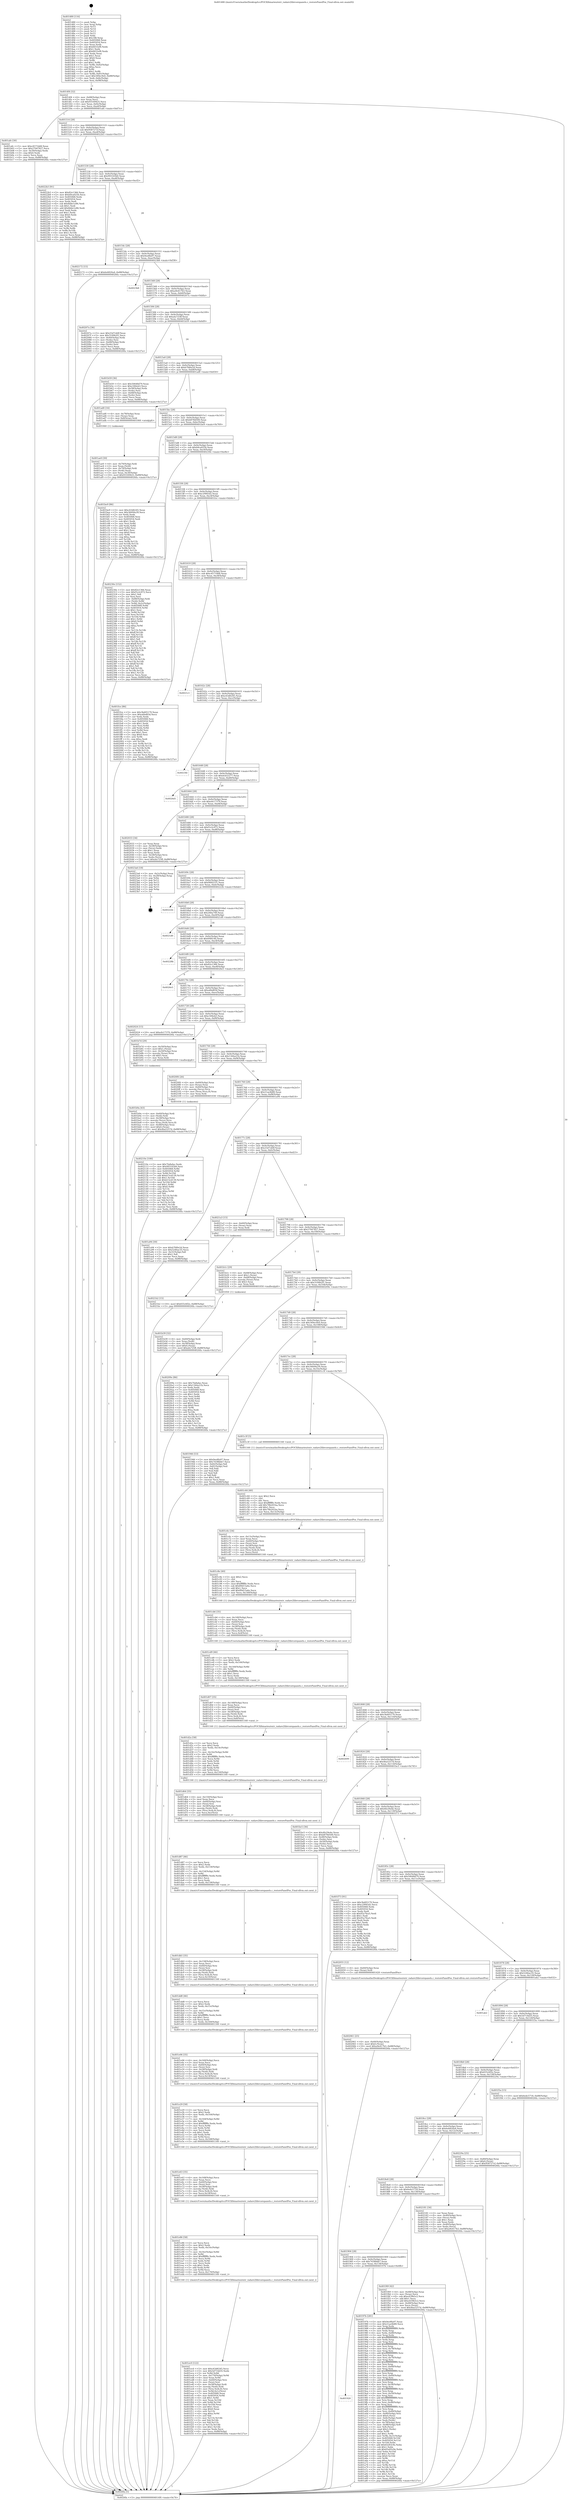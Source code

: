 digraph "0x401480" {
  label = "0x401480 (/mnt/c/Users/mathe/Desktop/tcc/POCII/binaries/extr_radare2librcorepanels.c_restorePanelPos_Final-ollvm.out::main(0))"
  labelloc = "t"
  node[shape=record]

  Entry [label="",width=0.3,height=0.3,shape=circle,fillcolor=black,style=filled]
  "0x4014f4" [label="{
     0x4014f4 [32]\l
     | [instrs]\l
     &nbsp;&nbsp;0x4014f4 \<+6\>: mov -0x88(%rbp),%eax\l
     &nbsp;&nbsp;0x4014fa \<+2\>: mov %eax,%ecx\l
     &nbsp;&nbsp;0x4014fc \<+6\>: sub $0x93169425,%ecx\l
     &nbsp;&nbsp;0x401502 \<+6\>: mov %eax,-0x9c(%rbp)\l
     &nbsp;&nbsp;0x401508 \<+6\>: mov %ecx,-0xa0(%rbp)\l
     &nbsp;&nbsp;0x40150e \<+6\>: je 0000000000401afe \<main+0x67e\>\l
  }"]
  "0x401afe" [label="{
     0x401afe [30]\l
     | [instrs]\l
     &nbsp;&nbsp;0x401afe \<+5\>: mov $0xc4571b68,%eax\l
     &nbsp;&nbsp;0x401b03 \<+5\>: mov $0x27047827,%ecx\l
     &nbsp;&nbsp;0x401b08 \<+3\>: mov -0x30(%rbp),%edx\l
     &nbsp;&nbsp;0x401b0b \<+3\>: cmp $0x0,%edx\l
     &nbsp;&nbsp;0x401b0e \<+3\>: cmove %ecx,%eax\l
     &nbsp;&nbsp;0x401b11 \<+6\>: mov %eax,-0x88(%rbp)\l
     &nbsp;&nbsp;0x401b17 \<+5\>: jmp 00000000004026fa \<main+0x127a\>\l
  }"]
  "0x401514" [label="{
     0x401514 [28]\l
     | [instrs]\l
     &nbsp;&nbsp;0x401514 \<+5\>: jmp 0000000000401519 \<main+0x99\>\l
     &nbsp;&nbsp;0x401519 \<+6\>: mov -0x9c(%rbp),%eax\l
     &nbsp;&nbsp;0x40151f \<+5\>: sub $0x958727cf,%eax\l
     &nbsp;&nbsp;0x401524 \<+6\>: mov %eax,-0xa4(%rbp)\l
     &nbsp;&nbsp;0x40152a \<+6\>: je 00000000004022b3 \<main+0xe33\>\l
  }"]
  Exit [label="",width=0.3,height=0.3,shape=circle,fillcolor=black,style=filled,peripheries=2]
  "0x4022b3" [label="{
     0x4022b3 [91]\l
     | [instrs]\l
     &nbsp;&nbsp;0x4022b3 \<+5\>: mov $0x82e1366,%eax\l
     &nbsp;&nbsp;0x4022b8 \<+5\>: mov $0xb9ca025b,%ecx\l
     &nbsp;&nbsp;0x4022bd \<+7\>: mov 0x405068,%edx\l
     &nbsp;&nbsp;0x4022c4 \<+7\>: mov 0x405054,%esi\l
     &nbsp;&nbsp;0x4022cb \<+2\>: mov %edx,%edi\l
     &nbsp;&nbsp;0x4022cd \<+6\>: sub $0x8dde1e86,%edi\l
     &nbsp;&nbsp;0x4022d3 \<+3\>: sub $0x1,%edi\l
     &nbsp;&nbsp;0x4022d6 \<+6\>: add $0x8dde1e86,%edi\l
     &nbsp;&nbsp;0x4022dc \<+3\>: imul %edi,%edx\l
     &nbsp;&nbsp;0x4022df \<+3\>: and $0x1,%edx\l
     &nbsp;&nbsp;0x4022e2 \<+3\>: cmp $0x0,%edx\l
     &nbsp;&nbsp;0x4022e5 \<+4\>: sete %r8b\l
     &nbsp;&nbsp;0x4022e9 \<+3\>: cmp $0xa,%esi\l
     &nbsp;&nbsp;0x4022ec \<+4\>: setl %r9b\l
     &nbsp;&nbsp;0x4022f0 \<+3\>: mov %r8b,%r10b\l
     &nbsp;&nbsp;0x4022f3 \<+3\>: and %r9b,%r10b\l
     &nbsp;&nbsp;0x4022f6 \<+3\>: xor %r9b,%r8b\l
     &nbsp;&nbsp;0x4022f9 \<+3\>: or %r8b,%r10b\l
     &nbsp;&nbsp;0x4022fc \<+4\>: test $0x1,%r10b\l
     &nbsp;&nbsp;0x402300 \<+3\>: cmovne %ecx,%eax\l
     &nbsp;&nbsp;0x402303 \<+6\>: mov %eax,-0x88(%rbp)\l
     &nbsp;&nbsp;0x402309 \<+5\>: jmp 00000000004026fa \<main+0x127a\>\l
  }"]
  "0x401530" [label="{
     0x401530 [28]\l
     | [instrs]\l
     &nbsp;&nbsp;0x401530 \<+5\>: jmp 0000000000401535 \<main+0xb5\>\l
     &nbsp;&nbsp;0x401535 \<+6\>: mov -0x9c(%rbp),%eax\l
     &nbsp;&nbsp;0x40153b \<+5\>: sub $0x993165b0,%eax\l
     &nbsp;&nbsp;0x401540 \<+6\>: mov %eax,-0xa8(%rbp)\l
     &nbsp;&nbsp;0x401546 \<+6\>: je 0000000000402172 \<main+0xcf2\>\l
  }"]
  "0x4021b2" [label="{
     0x4021b2 [15]\l
     | [instrs]\l
     &nbsp;&nbsp;0x4021b2 \<+10\>: movl $0x655c6f2e,-0x88(%rbp)\l
     &nbsp;&nbsp;0x4021bc \<+5\>: jmp 00000000004026fa \<main+0x127a\>\l
  }"]
  "0x402172" [label="{
     0x402172 [15]\l
     | [instrs]\l
     &nbsp;&nbsp;0x402172 \<+10\>: movl $0x6e6820a4,-0x88(%rbp)\l
     &nbsp;&nbsp;0x40217c \<+5\>: jmp 00000000004026fa \<main+0x127a\>\l
  }"]
  "0x40154c" [label="{
     0x40154c [28]\l
     | [instrs]\l
     &nbsp;&nbsp;0x40154c \<+5\>: jmp 0000000000401551 \<main+0xd1\>\l
     &nbsp;&nbsp;0x401551 \<+6\>: mov -0x9c(%rbp),%eax\l
     &nbsp;&nbsp;0x401557 \<+5\>: sub $0x9ee8fa97,%eax\l
     &nbsp;&nbsp;0x40155c \<+6\>: mov %eax,-0xac(%rbp)\l
     &nbsp;&nbsp;0x401562 \<+6\>: je 00000000004023b8 \<main+0xf38\>\l
  }"]
  "0x40210e" [label="{
     0x40210e [100]\l
     | [instrs]\l
     &nbsp;&nbsp;0x40210e \<+5\>: mov $0x7fa8afac,%edx\l
     &nbsp;&nbsp;0x402113 \<+5\>: mov $0x993165b0,%esi\l
     &nbsp;&nbsp;0x402118 \<+8\>: mov 0x405068,%r8d\l
     &nbsp;&nbsp;0x402120 \<+8\>: mov 0x405054,%r9d\l
     &nbsp;&nbsp;0x402128 \<+3\>: mov %r8d,%r10d\l
     &nbsp;&nbsp;0x40212b \<+7\>: add $0xb15cd139,%r10d\l
     &nbsp;&nbsp;0x402132 \<+4\>: sub $0x1,%r10d\l
     &nbsp;&nbsp;0x402136 \<+7\>: sub $0xb15cd139,%r10d\l
     &nbsp;&nbsp;0x40213d \<+4\>: imul %r10d,%r8d\l
     &nbsp;&nbsp;0x402141 \<+4\>: and $0x1,%r8d\l
     &nbsp;&nbsp;0x402145 \<+4\>: cmp $0x0,%r8d\l
     &nbsp;&nbsp;0x402149 \<+4\>: sete %r11b\l
     &nbsp;&nbsp;0x40214d \<+4\>: cmp $0xa,%r9d\l
     &nbsp;&nbsp;0x402151 \<+3\>: setl %bl\l
     &nbsp;&nbsp;0x402154 \<+3\>: mov %r11b,%r14b\l
     &nbsp;&nbsp;0x402157 \<+3\>: and %bl,%r14b\l
     &nbsp;&nbsp;0x40215a \<+3\>: xor %bl,%r11b\l
     &nbsp;&nbsp;0x40215d \<+3\>: or %r11b,%r14b\l
     &nbsp;&nbsp;0x402160 \<+4\>: test $0x1,%r14b\l
     &nbsp;&nbsp;0x402164 \<+3\>: cmovne %esi,%edx\l
     &nbsp;&nbsp;0x402167 \<+6\>: mov %edx,-0x88(%rbp)\l
     &nbsp;&nbsp;0x40216d \<+5\>: jmp 00000000004026fa \<main+0x127a\>\l
  }"]
  "0x4023b8" [label="{
     0x4023b8\l
  }", style=dashed]
  "0x401568" [label="{
     0x401568 [28]\l
     | [instrs]\l
     &nbsp;&nbsp;0x401568 \<+5\>: jmp 000000000040156d \<main+0xed\>\l
     &nbsp;&nbsp;0x40156d \<+6\>: mov -0x9c(%rbp),%eax\l
     &nbsp;&nbsp;0x401573 \<+5\>: sub $0xa9e417b3,%eax\l
     &nbsp;&nbsp;0x401578 \<+6\>: mov %eax,-0xb0(%rbp)\l
     &nbsp;&nbsp;0x40157e \<+6\>: je 000000000040207a \<main+0xbfa\>\l
  }"]
  "0x402061" [label="{
     0x402061 [25]\l
     | [instrs]\l
     &nbsp;&nbsp;0x402061 \<+4\>: mov -0x40(%rbp),%rax\l
     &nbsp;&nbsp;0x402065 \<+6\>: movl $0x0,(%rax)\l
     &nbsp;&nbsp;0x40206b \<+10\>: movl $0xa9e417b3,-0x88(%rbp)\l
     &nbsp;&nbsp;0x402075 \<+5\>: jmp 00000000004026fa \<main+0x127a\>\l
  }"]
  "0x40207a" [label="{
     0x40207a [36]\l
     | [instrs]\l
     &nbsp;&nbsp;0x40207a \<+5\>: mov $0x25d7cb0f,%eax\l
     &nbsp;&nbsp;0x40207f \<+5\>: mov $0x3100b2f1,%ecx\l
     &nbsp;&nbsp;0x402084 \<+4\>: mov -0x40(%rbp),%rdx\l
     &nbsp;&nbsp;0x402088 \<+2\>: mov (%rdx),%esi\l
     &nbsp;&nbsp;0x40208a \<+4\>: mov -0x68(%rbp),%rdx\l
     &nbsp;&nbsp;0x40208e \<+2\>: cmp (%rdx),%esi\l
     &nbsp;&nbsp;0x402090 \<+3\>: cmovl %ecx,%eax\l
     &nbsp;&nbsp;0x402093 \<+6\>: mov %eax,-0x88(%rbp)\l
     &nbsp;&nbsp;0x402099 \<+5\>: jmp 00000000004026fa \<main+0x127a\>\l
  }"]
  "0x401584" [label="{
     0x401584 [28]\l
     | [instrs]\l
     &nbsp;&nbsp;0x401584 \<+5\>: jmp 0000000000401589 \<main+0x109\>\l
     &nbsp;&nbsp;0x401589 \<+6\>: mov -0x9c(%rbp),%eax\l
     &nbsp;&nbsp;0x40158f \<+5\>: sub $0xafa725ff,%eax\l
     &nbsp;&nbsp;0x401594 \<+6\>: mov %eax,-0xb4(%rbp)\l
     &nbsp;&nbsp;0x40159a \<+6\>: je 0000000000401b59 \<main+0x6d9\>\l
  }"]
  "0x401ec0" [label="{
     0x401ec0 [122]\l
     | [instrs]\l
     &nbsp;&nbsp;0x401ec0 \<+5\>: mov $0xc63d6245,%ecx\l
     &nbsp;&nbsp;0x401ec5 \<+5\>: mov $0x5d714d35,%edx\l
     &nbsp;&nbsp;0x401eca \<+3\>: xor %r8d,%r8d\l
     &nbsp;&nbsp;0x401ecd \<+7\>: mov -0x170(%rbp),%r9d\l
     &nbsp;&nbsp;0x401ed4 \<+4\>: imul %eax,%r9d\l
     &nbsp;&nbsp;0x401ed8 \<+4\>: mov -0x60(%rbp),%rsi\l
     &nbsp;&nbsp;0x401edc \<+3\>: mov (%rsi),%rsi\l
     &nbsp;&nbsp;0x401edf \<+4\>: mov -0x58(%rbp),%rdi\l
     &nbsp;&nbsp;0x401ee3 \<+3\>: movslq (%rdi),%rdi\l
     &nbsp;&nbsp;0x401ee6 \<+4\>: mov (%rsi,%rdi,8),%rsi\l
     &nbsp;&nbsp;0x401eea \<+4\>: mov %r9d,0x1c(%rsi)\l
     &nbsp;&nbsp;0x401eee \<+7\>: mov 0x405068,%eax\l
     &nbsp;&nbsp;0x401ef5 \<+8\>: mov 0x405054,%r9d\l
     &nbsp;&nbsp;0x401efd \<+4\>: sub $0x1,%r8d\l
     &nbsp;&nbsp;0x401f01 \<+3\>: mov %eax,%r10d\l
     &nbsp;&nbsp;0x401f04 \<+3\>: add %r8d,%r10d\l
     &nbsp;&nbsp;0x401f07 \<+4\>: imul %r10d,%eax\l
     &nbsp;&nbsp;0x401f0b \<+3\>: and $0x1,%eax\l
     &nbsp;&nbsp;0x401f0e \<+3\>: cmp $0x0,%eax\l
     &nbsp;&nbsp;0x401f11 \<+4\>: sete %r11b\l
     &nbsp;&nbsp;0x401f15 \<+4\>: cmp $0xa,%r9d\l
     &nbsp;&nbsp;0x401f19 \<+3\>: setl %bl\l
     &nbsp;&nbsp;0x401f1c \<+3\>: mov %r11b,%r14b\l
     &nbsp;&nbsp;0x401f1f \<+3\>: and %bl,%r14b\l
     &nbsp;&nbsp;0x401f22 \<+3\>: xor %bl,%r11b\l
     &nbsp;&nbsp;0x401f25 \<+3\>: or %r11b,%r14b\l
     &nbsp;&nbsp;0x401f28 \<+4\>: test $0x1,%r14b\l
     &nbsp;&nbsp;0x401f2c \<+3\>: cmovne %edx,%ecx\l
     &nbsp;&nbsp;0x401f2f \<+6\>: mov %ecx,-0x88(%rbp)\l
     &nbsp;&nbsp;0x401f35 \<+5\>: jmp 00000000004026fa \<main+0x127a\>\l
  }"]
  "0x401b59" [label="{
     0x401b59 [36]\l
     | [instrs]\l
     &nbsp;&nbsp;0x401b59 \<+5\>: mov $0x50648d79,%eax\l
     &nbsp;&nbsp;0x401b5e \<+5\>: mov $0xc584eb3,%ecx\l
     &nbsp;&nbsp;0x401b63 \<+4\>: mov -0x58(%rbp),%rdx\l
     &nbsp;&nbsp;0x401b67 \<+2\>: mov (%rdx),%esi\l
     &nbsp;&nbsp;0x401b69 \<+4\>: mov -0x68(%rbp),%rdx\l
     &nbsp;&nbsp;0x401b6d \<+2\>: cmp (%rdx),%esi\l
     &nbsp;&nbsp;0x401b6f \<+3\>: cmovl %ecx,%eax\l
     &nbsp;&nbsp;0x401b72 \<+6\>: mov %eax,-0x88(%rbp)\l
     &nbsp;&nbsp;0x401b78 \<+5\>: jmp 00000000004026fa \<main+0x127a\>\l
  }"]
  "0x4015a0" [label="{
     0x4015a0 [28]\l
     | [instrs]\l
     &nbsp;&nbsp;0x4015a0 \<+5\>: jmp 00000000004015a5 \<main+0x125\>\l
     &nbsp;&nbsp;0x4015a5 \<+6\>: mov -0x9c(%rbp),%eax\l
     &nbsp;&nbsp;0x4015ab \<+5\>: sub $0xb7fd0e2d,%eax\l
     &nbsp;&nbsp;0x4015b0 \<+6\>: mov %eax,-0xb8(%rbp)\l
     &nbsp;&nbsp;0x4015b6 \<+6\>: je 0000000000401ad0 \<main+0x650\>\l
  }"]
  "0x401e86" [label="{
     0x401e86 [58]\l
     | [instrs]\l
     &nbsp;&nbsp;0x401e86 \<+2\>: xor %ecx,%ecx\l
     &nbsp;&nbsp;0x401e88 \<+5\>: mov $0x2,%edx\l
     &nbsp;&nbsp;0x401e8d \<+6\>: mov %edx,-0x16c(%rbp)\l
     &nbsp;&nbsp;0x401e93 \<+1\>: cltd\l
     &nbsp;&nbsp;0x401e94 \<+7\>: mov -0x16c(%rbp),%r8d\l
     &nbsp;&nbsp;0x401e9b \<+3\>: idiv %r8d\l
     &nbsp;&nbsp;0x401e9e \<+6\>: imul $0xfffffffe,%edx,%edx\l
     &nbsp;&nbsp;0x401ea4 \<+3\>: mov %ecx,%r9d\l
     &nbsp;&nbsp;0x401ea7 \<+3\>: sub %edx,%r9d\l
     &nbsp;&nbsp;0x401eaa \<+2\>: mov %ecx,%edx\l
     &nbsp;&nbsp;0x401eac \<+3\>: sub $0x1,%edx\l
     &nbsp;&nbsp;0x401eaf \<+3\>: add %edx,%r9d\l
     &nbsp;&nbsp;0x401eb2 \<+3\>: sub %r9d,%ecx\l
     &nbsp;&nbsp;0x401eb5 \<+6\>: mov %ecx,-0x170(%rbp)\l
     &nbsp;&nbsp;0x401ebb \<+5\>: call 0000000000401160 \<next_i\>\l
     | [calls]\l
     &nbsp;&nbsp;0x401160 \{1\} (/mnt/c/Users/mathe/Desktop/tcc/POCII/binaries/extr_radare2librcorepanels.c_restorePanelPos_Final-ollvm.out::next_i)\l
  }"]
  "0x401ad0" [label="{
     0x401ad0 [16]\l
     | [instrs]\l
     &nbsp;&nbsp;0x401ad0 \<+4\>: mov -0x78(%rbp),%rax\l
     &nbsp;&nbsp;0x401ad4 \<+3\>: mov (%rax),%rax\l
     &nbsp;&nbsp;0x401ad7 \<+4\>: mov 0x8(%rax),%rdi\l
     &nbsp;&nbsp;0x401adb \<+5\>: call 0000000000401060 \<atoi@plt\>\l
     | [calls]\l
     &nbsp;&nbsp;0x401060 \{1\} (unknown)\l
  }"]
  "0x4015bc" [label="{
     0x4015bc [28]\l
     | [instrs]\l
     &nbsp;&nbsp;0x4015bc \<+5\>: jmp 00000000004015c1 \<main+0x141\>\l
     &nbsp;&nbsp;0x4015c1 \<+6\>: mov -0x9c(%rbp),%eax\l
     &nbsp;&nbsp;0x4015c7 \<+5\>: sub $0xb878d500,%eax\l
     &nbsp;&nbsp;0x4015cc \<+6\>: mov %eax,-0xbc(%rbp)\l
     &nbsp;&nbsp;0x4015d2 \<+6\>: je 0000000000401be9 \<main+0x769\>\l
  }"]
  "0x401e63" [label="{
     0x401e63 [35]\l
     | [instrs]\l
     &nbsp;&nbsp;0x401e63 \<+6\>: mov -0x168(%rbp),%ecx\l
     &nbsp;&nbsp;0x401e69 \<+3\>: imul %eax,%ecx\l
     &nbsp;&nbsp;0x401e6c \<+4\>: mov -0x60(%rbp),%rsi\l
     &nbsp;&nbsp;0x401e70 \<+3\>: mov (%rsi),%rsi\l
     &nbsp;&nbsp;0x401e73 \<+4\>: mov -0x58(%rbp),%rdi\l
     &nbsp;&nbsp;0x401e77 \<+3\>: movslq (%rdi),%rdi\l
     &nbsp;&nbsp;0x401e7a \<+4\>: mov (%rsi,%rdi,8),%rsi\l
     &nbsp;&nbsp;0x401e7e \<+3\>: mov %ecx,0x18(%rsi)\l
     &nbsp;&nbsp;0x401e81 \<+5\>: call 0000000000401160 \<next_i\>\l
     | [calls]\l
     &nbsp;&nbsp;0x401160 \{1\} (/mnt/c/Users/mathe/Desktop/tcc/POCII/binaries/extr_radare2librcorepanels.c_restorePanelPos_Final-ollvm.out::next_i)\l
  }"]
  "0x401be9" [label="{
     0x401be9 [86]\l
     | [instrs]\l
     &nbsp;&nbsp;0x401be9 \<+5\>: mov $0xc63d6245,%eax\l
     &nbsp;&nbsp;0x401bee \<+5\>: mov $0x36694a39,%ecx\l
     &nbsp;&nbsp;0x401bf3 \<+2\>: xor %edx,%edx\l
     &nbsp;&nbsp;0x401bf5 \<+7\>: mov 0x405068,%esi\l
     &nbsp;&nbsp;0x401bfc \<+7\>: mov 0x405054,%edi\l
     &nbsp;&nbsp;0x401c03 \<+3\>: sub $0x1,%edx\l
     &nbsp;&nbsp;0x401c06 \<+3\>: mov %esi,%r8d\l
     &nbsp;&nbsp;0x401c09 \<+3\>: add %edx,%r8d\l
     &nbsp;&nbsp;0x401c0c \<+4\>: imul %r8d,%esi\l
     &nbsp;&nbsp;0x401c10 \<+3\>: and $0x1,%esi\l
     &nbsp;&nbsp;0x401c13 \<+3\>: cmp $0x0,%esi\l
     &nbsp;&nbsp;0x401c16 \<+4\>: sete %r9b\l
     &nbsp;&nbsp;0x401c1a \<+3\>: cmp $0xa,%edi\l
     &nbsp;&nbsp;0x401c1d \<+4\>: setl %r10b\l
     &nbsp;&nbsp;0x401c21 \<+3\>: mov %r9b,%r11b\l
     &nbsp;&nbsp;0x401c24 \<+3\>: and %r10b,%r11b\l
     &nbsp;&nbsp;0x401c27 \<+3\>: xor %r10b,%r9b\l
     &nbsp;&nbsp;0x401c2a \<+3\>: or %r9b,%r11b\l
     &nbsp;&nbsp;0x401c2d \<+4\>: test $0x1,%r11b\l
     &nbsp;&nbsp;0x401c31 \<+3\>: cmovne %ecx,%eax\l
     &nbsp;&nbsp;0x401c34 \<+6\>: mov %eax,-0x88(%rbp)\l
     &nbsp;&nbsp;0x401c3a \<+5\>: jmp 00000000004026fa \<main+0x127a\>\l
  }"]
  "0x4015d8" [label="{
     0x4015d8 [28]\l
     | [instrs]\l
     &nbsp;&nbsp;0x4015d8 \<+5\>: jmp 00000000004015dd \<main+0x15d\>\l
     &nbsp;&nbsp;0x4015dd \<+6\>: mov -0x9c(%rbp),%eax\l
     &nbsp;&nbsp;0x4015e3 \<+5\>: sub $0xb9ca025b,%eax\l
     &nbsp;&nbsp;0x4015e8 \<+6\>: mov %eax,-0xc0(%rbp)\l
     &nbsp;&nbsp;0x4015ee \<+6\>: je 000000000040230e \<main+0xe8e\>\l
  }"]
  "0x401e29" [label="{
     0x401e29 [58]\l
     | [instrs]\l
     &nbsp;&nbsp;0x401e29 \<+2\>: xor %ecx,%ecx\l
     &nbsp;&nbsp;0x401e2b \<+5\>: mov $0x2,%edx\l
     &nbsp;&nbsp;0x401e30 \<+6\>: mov %edx,-0x164(%rbp)\l
     &nbsp;&nbsp;0x401e36 \<+1\>: cltd\l
     &nbsp;&nbsp;0x401e37 \<+7\>: mov -0x164(%rbp),%r8d\l
     &nbsp;&nbsp;0x401e3e \<+3\>: idiv %r8d\l
     &nbsp;&nbsp;0x401e41 \<+6\>: imul $0xfffffffe,%edx,%edx\l
     &nbsp;&nbsp;0x401e47 \<+3\>: mov %ecx,%r9d\l
     &nbsp;&nbsp;0x401e4a \<+3\>: sub %edx,%r9d\l
     &nbsp;&nbsp;0x401e4d \<+2\>: mov %ecx,%edx\l
     &nbsp;&nbsp;0x401e4f \<+3\>: sub $0x1,%edx\l
     &nbsp;&nbsp;0x401e52 \<+3\>: add %edx,%r9d\l
     &nbsp;&nbsp;0x401e55 \<+3\>: sub %r9d,%ecx\l
     &nbsp;&nbsp;0x401e58 \<+6\>: mov %ecx,-0x168(%rbp)\l
     &nbsp;&nbsp;0x401e5e \<+5\>: call 0000000000401160 \<next_i\>\l
     | [calls]\l
     &nbsp;&nbsp;0x401160 \{1\} (/mnt/c/Users/mathe/Desktop/tcc/POCII/binaries/extr_radare2librcorepanels.c_restorePanelPos_Final-ollvm.out::next_i)\l
  }"]
  "0x40230e" [label="{
     0x40230e [152]\l
     | [instrs]\l
     &nbsp;&nbsp;0x40230e \<+5\>: mov $0x82e1366,%eax\l
     &nbsp;&nbsp;0x402313 \<+5\>: mov $0xf1e2c972,%ecx\l
     &nbsp;&nbsp;0x402318 \<+2\>: mov $0x1,%dl\l
     &nbsp;&nbsp;0x40231a \<+2\>: xor %esi,%esi\l
     &nbsp;&nbsp;0x40231c \<+4\>: mov -0x80(%rbp),%rdi\l
     &nbsp;&nbsp;0x402320 \<+3\>: mov (%rdi),%r8d\l
     &nbsp;&nbsp;0x402323 \<+4\>: mov %r8d,-0x2c(%rbp)\l
     &nbsp;&nbsp;0x402327 \<+8\>: mov 0x405068,%r8d\l
     &nbsp;&nbsp;0x40232f \<+8\>: mov 0x405054,%r9d\l
     &nbsp;&nbsp;0x402337 \<+3\>: sub $0x1,%esi\l
     &nbsp;&nbsp;0x40233a \<+3\>: mov %r8d,%r10d\l
     &nbsp;&nbsp;0x40233d \<+3\>: add %esi,%r10d\l
     &nbsp;&nbsp;0x402340 \<+4\>: imul %r10d,%r8d\l
     &nbsp;&nbsp;0x402344 \<+4\>: and $0x1,%r8d\l
     &nbsp;&nbsp;0x402348 \<+4\>: cmp $0x0,%r8d\l
     &nbsp;&nbsp;0x40234c \<+4\>: sete %r11b\l
     &nbsp;&nbsp;0x402350 \<+4\>: cmp $0xa,%r9d\l
     &nbsp;&nbsp;0x402354 \<+3\>: setl %bl\l
     &nbsp;&nbsp;0x402357 \<+3\>: mov %r11b,%r14b\l
     &nbsp;&nbsp;0x40235a \<+4\>: xor $0xff,%r14b\l
     &nbsp;&nbsp;0x40235e \<+3\>: mov %bl,%r15b\l
     &nbsp;&nbsp;0x402361 \<+4\>: xor $0xff,%r15b\l
     &nbsp;&nbsp;0x402365 \<+3\>: xor $0x1,%dl\l
     &nbsp;&nbsp;0x402368 \<+3\>: mov %r14b,%r12b\l
     &nbsp;&nbsp;0x40236b \<+4\>: and $0xff,%r12b\l
     &nbsp;&nbsp;0x40236f \<+3\>: and %dl,%r11b\l
     &nbsp;&nbsp;0x402372 \<+3\>: mov %r15b,%r13b\l
     &nbsp;&nbsp;0x402375 \<+4\>: and $0xff,%r13b\l
     &nbsp;&nbsp;0x402379 \<+2\>: and %dl,%bl\l
     &nbsp;&nbsp;0x40237b \<+3\>: or %r11b,%r12b\l
     &nbsp;&nbsp;0x40237e \<+3\>: or %bl,%r13b\l
     &nbsp;&nbsp;0x402381 \<+3\>: xor %r13b,%r12b\l
     &nbsp;&nbsp;0x402384 \<+3\>: or %r15b,%r14b\l
     &nbsp;&nbsp;0x402387 \<+4\>: xor $0xff,%r14b\l
     &nbsp;&nbsp;0x40238b \<+3\>: or $0x1,%dl\l
     &nbsp;&nbsp;0x40238e \<+3\>: and %dl,%r14b\l
     &nbsp;&nbsp;0x402391 \<+3\>: or %r14b,%r12b\l
     &nbsp;&nbsp;0x402394 \<+4\>: test $0x1,%r12b\l
     &nbsp;&nbsp;0x402398 \<+3\>: cmovne %ecx,%eax\l
     &nbsp;&nbsp;0x40239b \<+6\>: mov %eax,-0x88(%rbp)\l
     &nbsp;&nbsp;0x4023a1 \<+5\>: jmp 00000000004026fa \<main+0x127a\>\l
  }"]
  "0x4015f4" [label="{
     0x4015f4 [28]\l
     | [instrs]\l
     &nbsp;&nbsp;0x4015f4 \<+5\>: jmp 00000000004015f9 \<main+0x179\>\l
     &nbsp;&nbsp;0x4015f9 \<+6\>: mov -0x9c(%rbp),%eax\l
     &nbsp;&nbsp;0x4015ff \<+5\>: sub $0xc29f45d2,%eax\l
     &nbsp;&nbsp;0x401604 \<+6\>: mov %eax,-0xc4(%rbp)\l
     &nbsp;&nbsp;0x40160a \<+6\>: je 0000000000401fce \<main+0xb4e\>\l
  }"]
  "0x401e06" [label="{
     0x401e06 [35]\l
     | [instrs]\l
     &nbsp;&nbsp;0x401e06 \<+6\>: mov -0x160(%rbp),%ecx\l
     &nbsp;&nbsp;0x401e0c \<+3\>: imul %eax,%ecx\l
     &nbsp;&nbsp;0x401e0f \<+4\>: mov -0x60(%rbp),%rsi\l
     &nbsp;&nbsp;0x401e13 \<+3\>: mov (%rsi),%rsi\l
     &nbsp;&nbsp;0x401e16 \<+4\>: mov -0x58(%rbp),%rdi\l
     &nbsp;&nbsp;0x401e1a \<+3\>: movslq (%rdi),%rdi\l
     &nbsp;&nbsp;0x401e1d \<+4\>: mov (%rsi,%rdi,8),%rsi\l
     &nbsp;&nbsp;0x401e21 \<+3\>: mov %ecx,0x14(%rsi)\l
     &nbsp;&nbsp;0x401e24 \<+5\>: call 0000000000401160 \<next_i\>\l
     | [calls]\l
     &nbsp;&nbsp;0x401160 \{1\} (/mnt/c/Users/mathe/Desktop/tcc/POCII/binaries/extr_radare2librcorepanels.c_restorePanelPos_Final-ollvm.out::next_i)\l
  }"]
  "0x401fce" [label="{
     0x401fce [86]\l
     | [instrs]\l
     &nbsp;&nbsp;0x401fce \<+5\>: mov $0x3bd05179,%eax\l
     &nbsp;&nbsp;0x401fd3 \<+5\>: mov $0xa6bd83d,%ecx\l
     &nbsp;&nbsp;0x401fd8 \<+2\>: xor %edx,%edx\l
     &nbsp;&nbsp;0x401fda \<+7\>: mov 0x405068,%esi\l
     &nbsp;&nbsp;0x401fe1 \<+7\>: mov 0x405054,%edi\l
     &nbsp;&nbsp;0x401fe8 \<+3\>: sub $0x1,%edx\l
     &nbsp;&nbsp;0x401feb \<+3\>: mov %esi,%r8d\l
     &nbsp;&nbsp;0x401fee \<+3\>: add %edx,%r8d\l
     &nbsp;&nbsp;0x401ff1 \<+4\>: imul %r8d,%esi\l
     &nbsp;&nbsp;0x401ff5 \<+3\>: and $0x1,%esi\l
     &nbsp;&nbsp;0x401ff8 \<+3\>: cmp $0x0,%esi\l
     &nbsp;&nbsp;0x401ffb \<+4\>: sete %r9b\l
     &nbsp;&nbsp;0x401fff \<+3\>: cmp $0xa,%edi\l
     &nbsp;&nbsp;0x402002 \<+4\>: setl %r10b\l
     &nbsp;&nbsp;0x402006 \<+3\>: mov %r9b,%r11b\l
     &nbsp;&nbsp;0x402009 \<+3\>: and %r10b,%r11b\l
     &nbsp;&nbsp;0x40200c \<+3\>: xor %r10b,%r9b\l
     &nbsp;&nbsp;0x40200f \<+3\>: or %r9b,%r11b\l
     &nbsp;&nbsp;0x402012 \<+4\>: test $0x1,%r11b\l
     &nbsp;&nbsp;0x402016 \<+3\>: cmovne %ecx,%eax\l
     &nbsp;&nbsp;0x402019 \<+6\>: mov %eax,-0x88(%rbp)\l
     &nbsp;&nbsp;0x40201f \<+5\>: jmp 00000000004026fa \<main+0x127a\>\l
  }"]
  "0x401610" [label="{
     0x401610 [28]\l
     | [instrs]\l
     &nbsp;&nbsp;0x401610 \<+5\>: jmp 0000000000401615 \<main+0x195\>\l
     &nbsp;&nbsp;0x401615 \<+6\>: mov -0x9c(%rbp),%eax\l
     &nbsp;&nbsp;0x40161b \<+5\>: sub $0xc4571b68,%eax\l
     &nbsp;&nbsp;0x401620 \<+6\>: mov %eax,-0xc8(%rbp)\l
     &nbsp;&nbsp;0x401626 \<+6\>: je 00000000004021c1 \<main+0xd41\>\l
  }"]
  "0x401dd8" [label="{
     0x401dd8 [46]\l
     | [instrs]\l
     &nbsp;&nbsp;0x401dd8 \<+2\>: xor %ecx,%ecx\l
     &nbsp;&nbsp;0x401dda \<+5\>: mov $0x2,%edx\l
     &nbsp;&nbsp;0x401ddf \<+6\>: mov %edx,-0x15c(%rbp)\l
     &nbsp;&nbsp;0x401de5 \<+1\>: cltd\l
     &nbsp;&nbsp;0x401de6 \<+7\>: mov -0x15c(%rbp),%r8d\l
     &nbsp;&nbsp;0x401ded \<+3\>: idiv %r8d\l
     &nbsp;&nbsp;0x401df0 \<+6\>: imul $0xfffffffe,%edx,%edx\l
     &nbsp;&nbsp;0x401df6 \<+3\>: sub $0x1,%ecx\l
     &nbsp;&nbsp;0x401df9 \<+2\>: sub %ecx,%edx\l
     &nbsp;&nbsp;0x401dfb \<+6\>: mov %edx,-0x160(%rbp)\l
     &nbsp;&nbsp;0x401e01 \<+5\>: call 0000000000401160 \<next_i\>\l
     | [calls]\l
     &nbsp;&nbsp;0x401160 \{1\} (/mnt/c/Users/mathe/Desktop/tcc/POCII/binaries/extr_radare2librcorepanels.c_restorePanelPos_Final-ollvm.out::next_i)\l
  }"]
  "0x4021c1" [label="{
     0x4021c1\l
  }", style=dashed]
  "0x40162c" [label="{
     0x40162c [28]\l
     | [instrs]\l
     &nbsp;&nbsp;0x40162c \<+5\>: jmp 0000000000401631 \<main+0x1b1\>\l
     &nbsp;&nbsp;0x401631 \<+6\>: mov -0x9c(%rbp),%eax\l
     &nbsp;&nbsp;0x401637 \<+5\>: sub $0xc63d6245,%eax\l
     &nbsp;&nbsp;0x40163c \<+6\>: mov %eax,-0xcc(%rbp)\l
     &nbsp;&nbsp;0x401642 \<+6\>: je 00000000004023fd \<main+0xf7d\>\l
  }"]
  "0x401db5" [label="{
     0x401db5 [35]\l
     | [instrs]\l
     &nbsp;&nbsp;0x401db5 \<+6\>: mov -0x158(%rbp),%ecx\l
     &nbsp;&nbsp;0x401dbb \<+3\>: imul %eax,%ecx\l
     &nbsp;&nbsp;0x401dbe \<+4\>: mov -0x60(%rbp),%rsi\l
     &nbsp;&nbsp;0x401dc2 \<+3\>: mov (%rsi),%rsi\l
     &nbsp;&nbsp;0x401dc5 \<+4\>: mov -0x58(%rbp),%rdi\l
     &nbsp;&nbsp;0x401dc9 \<+3\>: movslq (%rdi),%rdi\l
     &nbsp;&nbsp;0x401dcc \<+4\>: mov (%rsi,%rdi,8),%rsi\l
     &nbsp;&nbsp;0x401dd0 \<+3\>: mov %ecx,0x10(%rsi)\l
     &nbsp;&nbsp;0x401dd3 \<+5\>: call 0000000000401160 \<next_i\>\l
     | [calls]\l
     &nbsp;&nbsp;0x401160 \{1\} (/mnt/c/Users/mathe/Desktop/tcc/POCII/binaries/extr_radare2librcorepanels.c_restorePanelPos_Final-ollvm.out::next_i)\l
  }"]
  "0x4023fd" [label="{
     0x4023fd\l
  }", style=dashed]
  "0x401648" [label="{
     0x401648 [28]\l
     | [instrs]\l
     &nbsp;&nbsp;0x401648 \<+5\>: jmp 000000000040164d \<main+0x1cd\>\l
     &nbsp;&nbsp;0x40164d \<+6\>: mov -0x9c(%rbp),%eax\l
     &nbsp;&nbsp;0x401653 \<+5\>: sub $0xdcb52277,%eax\l
     &nbsp;&nbsp;0x401658 \<+6\>: mov %eax,-0xd0(%rbp)\l
     &nbsp;&nbsp;0x40165e \<+6\>: je 00000000004026d1 \<main+0x1251\>\l
  }"]
  "0x401d87" [label="{
     0x401d87 [46]\l
     | [instrs]\l
     &nbsp;&nbsp;0x401d87 \<+2\>: xor %ecx,%ecx\l
     &nbsp;&nbsp;0x401d89 \<+5\>: mov $0x2,%edx\l
     &nbsp;&nbsp;0x401d8e \<+6\>: mov %edx,-0x154(%rbp)\l
     &nbsp;&nbsp;0x401d94 \<+1\>: cltd\l
     &nbsp;&nbsp;0x401d95 \<+7\>: mov -0x154(%rbp),%r8d\l
     &nbsp;&nbsp;0x401d9c \<+3\>: idiv %r8d\l
     &nbsp;&nbsp;0x401d9f \<+6\>: imul $0xfffffffe,%edx,%edx\l
     &nbsp;&nbsp;0x401da5 \<+3\>: sub $0x1,%ecx\l
     &nbsp;&nbsp;0x401da8 \<+2\>: sub %ecx,%edx\l
     &nbsp;&nbsp;0x401daa \<+6\>: mov %edx,-0x158(%rbp)\l
     &nbsp;&nbsp;0x401db0 \<+5\>: call 0000000000401160 \<next_i\>\l
     | [calls]\l
     &nbsp;&nbsp;0x401160 \{1\} (/mnt/c/Users/mathe/Desktop/tcc/POCII/binaries/extr_radare2librcorepanels.c_restorePanelPos_Final-ollvm.out::next_i)\l
  }"]
  "0x4026d1" [label="{
     0x4026d1\l
  }", style=dashed]
  "0x401664" [label="{
     0x401664 [28]\l
     | [instrs]\l
     &nbsp;&nbsp;0x401664 \<+5\>: jmp 0000000000401669 \<main+0x1e9\>\l
     &nbsp;&nbsp;0x401669 \<+6\>: mov -0x9c(%rbp),%eax\l
     &nbsp;&nbsp;0x40166f \<+5\>: sub $0xefe17379,%eax\l
     &nbsp;&nbsp;0x401674 \<+6\>: mov %eax,-0xd4(%rbp)\l
     &nbsp;&nbsp;0x40167a \<+6\>: je 0000000000402033 \<main+0xbb3\>\l
  }"]
  "0x401d64" [label="{
     0x401d64 [35]\l
     | [instrs]\l
     &nbsp;&nbsp;0x401d64 \<+6\>: mov -0x150(%rbp),%ecx\l
     &nbsp;&nbsp;0x401d6a \<+3\>: imul %eax,%ecx\l
     &nbsp;&nbsp;0x401d6d \<+4\>: mov -0x60(%rbp),%rsi\l
     &nbsp;&nbsp;0x401d71 \<+3\>: mov (%rsi),%rsi\l
     &nbsp;&nbsp;0x401d74 \<+4\>: mov -0x58(%rbp),%rdi\l
     &nbsp;&nbsp;0x401d78 \<+3\>: movslq (%rdi),%rdi\l
     &nbsp;&nbsp;0x401d7b \<+4\>: mov (%rsi,%rdi,8),%rsi\l
     &nbsp;&nbsp;0x401d7f \<+3\>: mov %ecx,0xc(%rsi)\l
     &nbsp;&nbsp;0x401d82 \<+5\>: call 0000000000401160 \<next_i\>\l
     | [calls]\l
     &nbsp;&nbsp;0x401160 \{1\} (/mnt/c/Users/mathe/Desktop/tcc/POCII/binaries/extr_radare2librcorepanels.c_restorePanelPos_Final-ollvm.out::next_i)\l
  }"]
  "0x402033" [label="{
     0x402033 [34]\l
     | [instrs]\l
     &nbsp;&nbsp;0x402033 \<+2\>: xor %eax,%eax\l
     &nbsp;&nbsp;0x402035 \<+4\>: mov -0x58(%rbp),%rcx\l
     &nbsp;&nbsp;0x402039 \<+2\>: mov (%rcx),%edx\l
     &nbsp;&nbsp;0x40203b \<+3\>: sub $0x1,%eax\l
     &nbsp;&nbsp;0x40203e \<+2\>: sub %eax,%edx\l
     &nbsp;&nbsp;0x402040 \<+4\>: mov -0x58(%rbp),%rcx\l
     &nbsp;&nbsp;0x402044 \<+2\>: mov %edx,(%rcx)\l
     &nbsp;&nbsp;0x402046 \<+10\>: movl $0xafa725ff,-0x88(%rbp)\l
     &nbsp;&nbsp;0x402050 \<+5\>: jmp 00000000004026fa \<main+0x127a\>\l
  }"]
  "0x401680" [label="{
     0x401680 [28]\l
     | [instrs]\l
     &nbsp;&nbsp;0x401680 \<+5\>: jmp 0000000000401685 \<main+0x205\>\l
     &nbsp;&nbsp;0x401685 \<+6\>: mov -0x9c(%rbp),%eax\l
     &nbsp;&nbsp;0x40168b \<+5\>: sub $0xf1e2c972,%eax\l
     &nbsp;&nbsp;0x401690 \<+6\>: mov %eax,-0xd8(%rbp)\l
     &nbsp;&nbsp;0x401696 \<+6\>: je 00000000004023a6 \<main+0xf26\>\l
  }"]
  "0x401d2a" [label="{
     0x401d2a [58]\l
     | [instrs]\l
     &nbsp;&nbsp;0x401d2a \<+2\>: xor %ecx,%ecx\l
     &nbsp;&nbsp;0x401d2c \<+5\>: mov $0x2,%edx\l
     &nbsp;&nbsp;0x401d31 \<+6\>: mov %edx,-0x14c(%rbp)\l
     &nbsp;&nbsp;0x401d37 \<+1\>: cltd\l
     &nbsp;&nbsp;0x401d38 \<+7\>: mov -0x14c(%rbp),%r8d\l
     &nbsp;&nbsp;0x401d3f \<+3\>: idiv %r8d\l
     &nbsp;&nbsp;0x401d42 \<+6\>: imul $0xfffffffe,%edx,%edx\l
     &nbsp;&nbsp;0x401d48 \<+3\>: mov %ecx,%r9d\l
     &nbsp;&nbsp;0x401d4b \<+3\>: sub %edx,%r9d\l
     &nbsp;&nbsp;0x401d4e \<+2\>: mov %ecx,%edx\l
     &nbsp;&nbsp;0x401d50 \<+3\>: sub $0x1,%edx\l
     &nbsp;&nbsp;0x401d53 \<+3\>: add %edx,%r9d\l
     &nbsp;&nbsp;0x401d56 \<+3\>: sub %r9d,%ecx\l
     &nbsp;&nbsp;0x401d59 \<+6\>: mov %ecx,-0x150(%rbp)\l
     &nbsp;&nbsp;0x401d5f \<+5\>: call 0000000000401160 \<next_i\>\l
     | [calls]\l
     &nbsp;&nbsp;0x401160 \{1\} (/mnt/c/Users/mathe/Desktop/tcc/POCII/binaries/extr_radare2librcorepanels.c_restorePanelPos_Final-ollvm.out::next_i)\l
  }"]
  "0x4023a6" [label="{
     0x4023a6 [18]\l
     | [instrs]\l
     &nbsp;&nbsp;0x4023a6 \<+3\>: mov -0x2c(%rbp),%eax\l
     &nbsp;&nbsp;0x4023a9 \<+4\>: lea -0x28(%rbp),%rsp\l
     &nbsp;&nbsp;0x4023ad \<+1\>: pop %rbx\l
     &nbsp;&nbsp;0x4023ae \<+2\>: pop %r12\l
     &nbsp;&nbsp;0x4023b0 \<+2\>: pop %r13\l
     &nbsp;&nbsp;0x4023b2 \<+2\>: pop %r14\l
     &nbsp;&nbsp;0x4023b4 \<+2\>: pop %r15\l
     &nbsp;&nbsp;0x4023b6 \<+1\>: pop %rbp\l
     &nbsp;&nbsp;0x4023b7 \<+1\>: ret\l
  }"]
  "0x40169c" [label="{
     0x40169c [28]\l
     | [instrs]\l
     &nbsp;&nbsp;0x40169c \<+5\>: jmp 00000000004016a1 \<main+0x221\>\l
     &nbsp;&nbsp;0x4016a1 \<+6\>: mov -0x9c(%rbp),%eax\l
     &nbsp;&nbsp;0x4016a7 \<+5\>: sub $0xf46021f1,%eax\l
     &nbsp;&nbsp;0x4016ac \<+6\>: mov %eax,-0xdc(%rbp)\l
     &nbsp;&nbsp;0x4016b2 \<+6\>: je 000000000040222b \<main+0xdab\>\l
  }"]
  "0x401d07" [label="{
     0x401d07 [35]\l
     | [instrs]\l
     &nbsp;&nbsp;0x401d07 \<+6\>: mov -0x148(%rbp),%ecx\l
     &nbsp;&nbsp;0x401d0d \<+3\>: imul %eax,%ecx\l
     &nbsp;&nbsp;0x401d10 \<+4\>: mov -0x60(%rbp),%rsi\l
     &nbsp;&nbsp;0x401d14 \<+3\>: mov (%rsi),%rsi\l
     &nbsp;&nbsp;0x401d17 \<+4\>: mov -0x58(%rbp),%rdi\l
     &nbsp;&nbsp;0x401d1b \<+3\>: movslq (%rdi),%rdi\l
     &nbsp;&nbsp;0x401d1e \<+4\>: mov (%rsi,%rdi,8),%rsi\l
     &nbsp;&nbsp;0x401d22 \<+3\>: mov %ecx,0x8(%rsi)\l
     &nbsp;&nbsp;0x401d25 \<+5\>: call 0000000000401160 \<next_i\>\l
     | [calls]\l
     &nbsp;&nbsp;0x401160 \{1\} (/mnt/c/Users/mathe/Desktop/tcc/POCII/binaries/extr_radare2librcorepanels.c_restorePanelPos_Final-ollvm.out::next_i)\l
  }"]
  "0x40222b" [label="{
     0x40222b\l
  }", style=dashed]
  "0x4016b8" [label="{
     0x4016b8 [28]\l
     | [instrs]\l
     &nbsp;&nbsp;0x4016b8 \<+5\>: jmp 00000000004016bd \<main+0x23d\>\l
     &nbsp;&nbsp;0x4016bd \<+6\>: mov -0x9c(%rbp),%eax\l
     &nbsp;&nbsp;0x4016c3 \<+5\>: sub $0x266a749,%eax\l
     &nbsp;&nbsp;0x4016c8 \<+6\>: mov %eax,-0xe0(%rbp)\l
     &nbsp;&nbsp;0x4016ce \<+6\>: je 00000000004021d0 \<main+0xd50\>\l
  }"]
  "0x401cd9" [label="{
     0x401cd9 [46]\l
     | [instrs]\l
     &nbsp;&nbsp;0x401cd9 \<+2\>: xor %ecx,%ecx\l
     &nbsp;&nbsp;0x401cdb \<+5\>: mov $0x2,%edx\l
     &nbsp;&nbsp;0x401ce0 \<+6\>: mov %edx,-0x144(%rbp)\l
     &nbsp;&nbsp;0x401ce6 \<+1\>: cltd\l
     &nbsp;&nbsp;0x401ce7 \<+7\>: mov -0x144(%rbp),%r8d\l
     &nbsp;&nbsp;0x401cee \<+3\>: idiv %r8d\l
     &nbsp;&nbsp;0x401cf1 \<+6\>: imul $0xfffffffe,%edx,%edx\l
     &nbsp;&nbsp;0x401cf7 \<+3\>: sub $0x1,%ecx\l
     &nbsp;&nbsp;0x401cfa \<+2\>: sub %ecx,%edx\l
     &nbsp;&nbsp;0x401cfc \<+6\>: mov %edx,-0x148(%rbp)\l
     &nbsp;&nbsp;0x401d02 \<+5\>: call 0000000000401160 \<next_i\>\l
     | [calls]\l
     &nbsp;&nbsp;0x401160 \{1\} (/mnt/c/Users/mathe/Desktop/tcc/POCII/binaries/extr_radare2librcorepanels.c_restorePanelPos_Final-ollvm.out::next_i)\l
  }"]
  "0x4021d0" [label="{
     0x4021d0\l
  }", style=dashed]
  "0x4016d4" [label="{
     0x4016d4 [28]\l
     | [instrs]\l
     &nbsp;&nbsp;0x4016d4 \<+5\>: jmp 00000000004016d9 \<main+0x259\>\l
     &nbsp;&nbsp;0x4016d9 \<+6\>: mov -0x9c(%rbp),%eax\l
     &nbsp;&nbsp;0x4016df \<+5\>: sub $0x6f4814b,%eax\l
     &nbsp;&nbsp;0x4016e4 \<+6\>: mov %eax,-0xe4(%rbp)\l
     &nbsp;&nbsp;0x4016ea \<+6\>: je 000000000040228b \<main+0xe0b\>\l
  }"]
  "0x401cb6" [label="{
     0x401cb6 [35]\l
     | [instrs]\l
     &nbsp;&nbsp;0x401cb6 \<+6\>: mov -0x140(%rbp),%ecx\l
     &nbsp;&nbsp;0x401cbc \<+3\>: imul %eax,%ecx\l
     &nbsp;&nbsp;0x401cbf \<+4\>: mov -0x60(%rbp),%rsi\l
     &nbsp;&nbsp;0x401cc3 \<+3\>: mov (%rsi),%rsi\l
     &nbsp;&nbsp;0x401cc6 \<+4\>: mov -0x58(%rbp),%rdi\l
     &nbsp;&nbsp;0x401cca \<+3\>: movslq (%rdi),%rdi\l
     &nbsp;&nbsp;0x401ccd \<+4\>: mov (%rsi,%rdi,8),%rsi\l
     &nbsp;&nbsp;0x401cd1 \<+3\>: mov %ecx,0x4(%rsi)\l
     &nbsp;&nbsp;0x401cd4 \<+5\>: call 0000000000401160 \<next_i\>\l
     | [calls]\l
     &nbsp;&nbsp;0x401160 \{1\} (/mnt/c/Users/mathe/Desktop/tcc/POCII/binaries/extr_radare2librcorepanels.c_restorePanelPos_Final-ollvm.out::next_i)\l
  }"]
  "0x40228b" [label="{
     0x40228b\l
  }", style=dashed]
  "0x4016f0" [label="{
     0x4016f0 [28]\l
     | [instrs]\l
     &nbsp;&nbsp;0x4016f0 \<+5\>: jmp 00000000004016f5 \<main+0x275\>\l
     &nbsp;&nbsp;0x4016f5 \<+6\>: mov -0x9c(%rbp),%eax\l
     &nbsp;&nbsp;0x4016fb \<+5\>: sub $0x82e1366,%eax\l
     &nbsp;&nbsp;0x401700 \<+6\>: mov %eax,-0xe8(%rbp)\l
     &nbsp;&nbsp;0x401706 \<+6\>: je 00000000004026e5 \<main+0x1265\>\l
  }"]
  "0x401c8e" [label="{
     0x401c8e [40]\l
     | [instrs]\l
     &nbsp;&nbsp;0x401c8e \<+5\>: mov $0x2,%ecx\l
     &nbsp;&nbsp;0x401c93 \<+1\>: cltd\l
     &nbsp;&nbsp;0x401c94 \<+2\>: idiv %ecx\l
     &nbsp;&nbsp;0x401c96 \<+6\>: imul $0xfffffffe,%edx,%ecx\l
     &nbsp;&nbsp;0x401c9c \<+6\>: sub $0x89d15a6e,%ecx\l
     &nbsp;&nbsp;0x401ca2 \<+3\>: add $0x1,%ecx\l
     &nbsp;&nbsp;0x401ca5 \<+6\>: add $0x89d15a6e,%ecx\l
     &nbsp;&nbsp;0x401cab \<+6\>: mov %ecx,-0x140(%rbp)\l
     &nbsp;&nbsp;0x401cb1 \<+5\>: call 0000000000401160 \<next_i\>\l
     | [calls]\l
     &nbsp;&nbsp;0x401160 \{1\} (/mnt/c/Users/mathe/Desktop/tcc/POCII/binaries/extr_radare2librcorepanels.c_restorePanelPos_Final-ollvm.out::next_i)\l
  }"]
  "0x4026e5" [label="{
     0x4026e5\l
  }", style=dashed]
  "0x40170c" [label="{
     0x40170c [28]\l
     | [instrs]\l
     &nbsp;&nbsp;0x40170c \<+5\>: jmp 0000000000401711 \<main+0x291\>\l
     &nbsp;&nbsp;0x401711 \<+6\>: mov -0x9c(%rbp),%eax\l
     &nbsp;&nbsp;0x401717 \<+5\>: sub $0xa6bd83d,%eax\l
     &nbsp;&nbsp;0x40171c \<+6\>: mov %eax,-0xec(%rbp)\l
     &nbsp;&nbsp;0x401722 \<+6\>: je 0000000000402024 \<main+0xba4\>\l
  }"]
  "0x401c6c" [label="{
     0x401c6c [34]\l
     | [instrs]\l
     &nbsp;&nbsp;0x401c6c \<+6\>: mov -0x13c(%rbp),%ecx\l
     &nbsp;&nbsp;0x401c72 \<+3\>: imul %eax,%ecx\l
     &nbsp;&nbsp;0x401c75 \<+4\>: mov -0x60(%rbp),%rsi\l
     &nbsp;&nbsp;0x401c79 \<+3\>: mov (%rsi),%rsi\l
     &nbsp;&nbsp;0x401c7c \<+4\>: mov -0x58(%rbp),%rdi\l
     &nbsp;&nbsp;0x401c80 \<+3\>: movslq (%rdi),%rdi\l
     &nbsp;&nbsp;0x401c83 \<+4\>: mov (%rsi,%rdi,8),%rsi\l
     &nbsp;&nbsp;0x401c87 \<+2\>: mov %ecx,(%rsi)\l
     &nbsp;&nbsp;0x401c89 \<+5\>: call 0000000000401160 \<next_i\>\l
     | [calls]\l
     &nbsp;&nbsp;0x401160 \{1\} (/mnt/c/Users/mathe/Desktop/tcc/POCII/binaries/extr_radare2librcorepanels.c_restorePanelPos_Final-ollvm.out::next_i)\l
  }"]
  "0x402024" [label="{
     0x402024 [15]\l
     | [instrs]\l
     &nbsp;&nbsp;0x402024 \<+10\>: movl $0xefe17379,-0x88(%rbp)\l
     &nbsp;&nbsp;0x40202e \<+5\>: jmp 00000000004026fa \<main+0x127a\>\l
  }"]
  "0x401728" [label="{
     0x401728 [28]\l
     | [instrs]\l
     &nbsp;&nbsp;0x401728 \<+5\>: jmp 000000000040172d \<main+0x2ad\>\l
     &nbsp;&nbsp;0x40172d \<+6\>: mov -0x9c(%rbp),%eax\l
     &nbsp;&nbsp;0x401733 \<+5\>: sub $0xc584eb3,%eax\l
     &nbsp;&nbsp;0x401738 \<+6\>: mov %eax,-0xf0(%rbp)\l
     &nbsp;&nbsp;0x40173e \<+6\>: je 0000000000401b7d \<main+0x6fd\>\l
  }"]
  "0x401c44" [label="{
     0x401c44 [40]\l
     | [instrs]\l
     &nbsp;&nbsp;0x401c44 \<+5\>: mov $0x2,%ecx\l
     &nbsp;&nbsp;0x401c49 \<+1\>: cltd\l
     &nbsp;&nbsp;0x401c4a \<+2\>: idiv %ecx\l
     &nbsp;&nbsp;0x401c4c \<+6\>: imul $0xfffffffe,%edx,%ecx\l
     &nbsp;&nbsp;0x401c52 \<+6\>: add $0x78b201ba,%ecx\l
     &nbsp;&nbsp;0x401c58 \<+3\>: add $0x1,%ecx\l
     &nbsp;&nbsp;0x401c5b \<+6\>: sub $0x78b201ba,%ecx\l
     &nbsp;&nbsp;0x401c61 \<+6\>: mov %ecx,-0x13c(%rbp)\l
     &nbsp;&nbsp;0x401c67 \<+5\>: call 0000000000401160 \<next_i\>\l
     | [calls]\l
     &nbsp;&nbsp;0x401160 \{1\} (/mnt/c/Users/mathe/Desktop/tcc/POCII/binaries/extr_radare2librcorepanels.c_restorePanelPos_Final-ollvm.out::next_i)\l
  }"]
  "0x401b7d" [label="{
     0x401b7d [29]\l
     | [instrs]\l
     &nbsp;&nbsp;0x401b7d \<+4\>: mov -0x50(%rbp),%rax\l
     &nbsp;&nbsp;0x401b81 \<+6\>: movl $0x1,(%rax)\l
     &nbsp;&nbsp;0x401b87 \<+4\>: mov -0x50(%rbp),%rax\l
     &nbsp;&nbsp;0x401b8b \<+3\>: movslq (%rax),%rax\l
     &nbsp;&nbsp;0x401b8e \<+4\>: shl $0x5,%rax\l
     &nbsp;&nbsp;0x401b92 \<+3\>: mov %rax,%rdi\l
     &nbsp;&nbsp;0x401b95 \<+5\>: call 0000000000401050 \<malloc@plt\>\l
     | [calls]\l
     &nbsp;&nbsp;0x401050 \{1\} (unknown)\l
  }"]
  "0x401744" [label="{
     0x401744 [28]\l
     | [instrs]\l
     &nbsp;&nbsp;0x401744 \<+5\>: jmp 0000000000401749 \<main+0x2c9\>\l
     &nbsp;&nbsp;0x401749 \<+6\>: mov -0x9c(%rbp),%eax\l
     &nbsp;&nbsp;0x40174f \<+5\>: sub $0x1344a21b,%eax\l
     &nbsp;&nbsp;0x401754 \<+6\>: mov %eax,-0xf4(%rbp)\l
     &nbsp;&nbsp;0x40175a \<+6\>: je 00000000004020f4 \<main+0xc74\>\l
  }"]
  "0x401b9a" [label="{
     0x401b9a [43]\l
     | [instrs]\l
     &nbsp;&nbsp;0x401b9a \<+4\>: mov -0x60(%rbp),%rdi\l
     &nbsp;&nbsp;0x401b9e \<+3\>: mov (%rdi),%rdi\l
     &nbsp;&nbsp;0x401ba1 \<+4\>: mov -0x58(%rbp),%rcx\l
     &nbsp;&nbsp;0x401ba5 \<+3\>: movslq (%rcx),%rcx\l
     &nbsp;&nbsp;0x401ba8 \<+4\>: mov %rax,(%rdi,%rcx,8)\l
     &nbsp;&nbsp;0x401bac \<+4\>: mov -0x48(%rbp),%rax\l
     &nbsp;&nbsp;0x401bb0 \<+6\>: movl $0x0,(%rax)\l
     &nbsp;&nbsp;0x401bb6 \<+10\>: movl $0x4ba5257d,-0x88(%rbp)\l
     &nbsp;&nbsp;0x401bc0 \<+5\>: jmp 00000000004026fa \<main+0x127a\>\l
  }"]
  "0x4020f4" [label="{
     0x4020f4 [26]\l
     | [instrs]\l
     &nbsp;&nbsp;0x4020f4 \<+4\>: mov -0x60(%rbp),%rax\l
     &nbsp;&nbsp;0x4020f8 \<+3\>: mov (%rax),%rax\l
     &nbsp;&nbsp;0x4020fb \<+4\>: mov -0x40(%rbp),%rcx\l
     &nbsp;&nbsp;0x4020ff \<+3\>: movslq (%rcx),%rcx\l
     &nbsp;&nbsp;0x402102 \<+4\>: mov (%rax,%rcx,8),%rax\l
     &nbsp;&nbsp;0x402106 \<+3\>: mov %rax,%rdi\l
     &nbsp;&nbsp;0x402109 \<+5\>: call 0000000000401030 \<free@plt\>\l
     | [calls]\l
     &nbsp;&nbsp;0x401030 \{1\} (unknown)\l
  }"]
  "0x401760" [label="{
     0x401760 [28]\l
     | [instrs]\l
     &nbsp;&nbsp;0x401760 \<+5\>: jmp 0000000000401765 \<main+0x2e5\>\l
     &nbsp;&nbsp;0x401765 \<+6\>: mov -0x9c(%rbp),%eax\l
     &nbsp;&nbsp;0x40176b \<+5\>: sub $0x21ae4b80,%eax\l
     &nbsp;&nbsp;0x401770 \<+6\>: mov %eax,-0xf8(%rbp)\l
     &nbsp;&nbsp;0x401776 \<+6\>: je 0000000000401a94 \<main+0x614\>\l
  }"]
  "0x401b39" [label="{
     0x401b39 [32]\l
     | [instrs]\l
     &nbsp;&nbsp;0x401b39 \<+4\>: mov -0x60(%rbp),%rdi\l
     &nbsp;&nbsp;0x401b3d \<+3\>: mov %rax,(%rdi)\l
     &nbsp;&nbsp;0x401b40 \<+4\>: mov -0x58(%rbp),%rax\l
     &nbsp;&nbsp;0x401b44 \<+6\>: movl $0x0,(%rax)\l
     &nbsp;&nbsp;0x401b4a \<+10\>: movl $0xafa725ff,-0x88(%rbp)\l
     &nbsp;&nbsp;0x401b54 \<+5\>: jmp 00000000004026fa \<main+0x127a\>\l
  }"]
  "0x401a94" [label="{
     0x401a94 [30]\l
     | [instrs]\l
     &nbsp;&nbsp;0x401a94 \<+5\>: mov $0xb7fd0e2d,%eax\l
     &nbsp;&nbsp;0x401a99 \<+5\>: mov $0x5246ac35,%ecx\l
     &nbsp;&nbsp;0x401a9e \<+3\>: mov -0x31(%rbp),%dl\l
     &nbsp;&nbsp;0x401aa1 \<+3\>: test $0x1,%dl\l
     &nbsp;&nbsp;0x401aa4 \<+3\>: cmovne %ecx,%eax\l
     &nbsp;&nbsp;0x401aa7 \<+6\>: mov %eax,-0x88(%rbp)\l
     &nbsp;&nbsp;0x401aad \<+5\>: jmp 00000000004026fa \<main+0x127a\>\l
  }"]
  "0x40177c" [label="{
     0x40177c [28]\l
     | [instrs]\l
     &nbsp;&nbsp;0x40177c \<+5\>: jmp 0000000000401781 \<main+0x301\>\l
     &nbsp;&nbsp;0x401781 \<+6\>: mov -0x9c(%rbp),%eax\l
     &nbsp;&nbsp;0x401787 \<+5\>: sub $0x25d7cb0f,%eax\l
     &nbsp;&nbsp;0x40178c \<+6\>: mov %eax,-0xfc(%rbp)\l
     &nbsp;&nbsp;0x401792 \<+6\>: je 00000000004021a3 \<main+0xd23\>\l
  }"]
  "0x401ae0" [label="{
     0x401ae0 [30]\l
     | [instrs]\l
     &nbsp;&nbsp;0x401ae0 \<+4\>: mov -0x70(%rbp),%rdi\l
     &nbsp;&nbsp;0x401ae4 \<+2\>: mov %eax,(%rdi)\l
     &nbsp;&nbsp;0x401ae6 \<+4\>: mov -0x70(%rbp),%rdi\l
     &nbsp;&nbsp;0x401aea \<+2\>: mov (%rdi),%eax\l
     &nbsp;&nbsp;0x401aec \<+3\>: mov %eax,-0x30(%rbp)\l
     &nbsp;&nbsp;0x401aef \<+10\>: movl $0x93169425,-0x88(%rbp)\l
     &nbsp;&nbsp;0x401af9 \<+5\>: jmp 00000000004026fa \<main+0x127a\>\l
  }"]
  "0x4021a3" [label="{
     0x4021a3 [15]\l
     | [instrs]\l
     &nbsp;&nbsp;0x4021a3 \<+4\>: mov -0x60(%rbp),%rax\l
     &nbsp;&nbsp;0x4021a7 \<+3\>: mov (%rax),%rax\l
     &nbsp;&nbsp;0x4021aa \<+3\>: mov %rax,%rdi\l
     &nbsp;&nbsp;0x4021ad \<+5\>: call 0000000000401030 \<free@plt\>\l
     | [calls]\l
     &nbsp;&nbsp;0x401030 \{1\} (unknown)\l
  }"]
  "0x401798" [label="{
     0x401798 [28]\l
     | [instrs]\l
     &nbsp;&nbsp;0x401798 \<+5\>: jmp 000000000040179d \<main+0x31d\>\l
     &nbsp;&nbsp;0x40179d \<+6\>: mov -0x9c(%rbp),%eax\l
     &nbsp;&nbsp;0x4017a3 \<+5\>: sub $0x27047827,%eax\l
     &nbsp;&nbsp;0x4017a8 \<+6\>: mov %eax,-0x100(%rbp)\l
     &nbsp;&nbsp;0x4017ae \<+6\>: je 0000000000401b1c \<main+0x69c\>\l
  }"]
  "0x401920" [label="{
     0x401920\l
  }", style=dashed]
  "0x401b1c" [label="{
     0x401b1c [29]\l
     | [instrs]\l
     &nbsp;&nbsp;0x401b1c \<+4\>: mov -0x68(%rbp),%rax\l
     &nbsp;&nbsp;0x401b20 \<+6\>: movl $0x1,(%rax)\l
     &nbsp;&nbsp;0x401b26 \<+4\>: mov -0x68(%rbp),%rax\l
     &nbsp;&nbsp;0x401b2a \<+3\>: movslq (%rax),%rax\l
     &nbsp;&nbsp;0x401b2d \<+4\>: shl $0x3,%rax\l
     &nbsp;&nbsp;0x401b31 \<+3\>: mov %rax,%rdi\l
     &nbsp;&nbsp;0x401b34 \<+5\>: call 0000000000401050 \<malloc@plt\>\l
     | [calls]\l
     &nbsp;&nbsp;0x401050 \{1\} (unknown)\l
  }"]
  "0x4017b4" [label="{
     0x4017b4 [28]\l
     | [instrs]\l
     &nbsp;&nbsp;0x4017b4 \<+5\>: jmp 00000000004017b9 \<main+0x339\>\l
     &nbsp;&nbsp;0x4017b9 \<+6\>: mov -0x9c(%rbp),%eax\l
     &nbsp;&nbsp;0x4017bf \<+5\>: sub $0x3100b2f1,%eax\l
     &nbsp;&nbsp;0x4017c4 \<+6\>: mov %eax,-0x104(%rbp)\l
     &nbsp;&nbsp;0x4017ca \<+6\>: je 000000000040209e \<main+0xc1e\>\l
  }"]
  "0x40197b" [label="{
     0x40197b [281]\l
     | [instrs]\l
     &nbsp;&nbsp;0x40197b \<+5\>: mov $0x9ee8fa97,%eax\l
     &nbsp;&nbsp;0x401980 \<+5\>: mov $0x21ae4b80,%ecx\l
     &nbsp;&nbsp;0x401985 \<+3\>: mov %rsp,%rdx\l
     &nbsp;&nbsp;0x401988 \<+4\>: add $0xfffffffffffffff0,%rdx\l
     &nbsp;&nbsp;0x40198c \<+3\>: mov %rdx,%rsp\l
     &nbsp;&nbsp;0x40198f \<+4\>: mov %rdx,-0x80(%rbp)\l
     &nbsp;&nbsp;0x401993 \<+3\>: mov %rsp,%rdx\l
     &nbsp;&nbsp;0x401996 \<+4\>: add $0xfffffffffffffff0,%rdx\l
     &nbsp;&nbsp;0x40199a \<+3\>: mov %rdx,%rsp\l
     &nbsp;&nbsp;0x40199d \<+3\>: mov %rsp,%rsi\l
     &nbsp;&nbsp;0x4019a0 \<+4\>: add $0xfffffffffffffff0,%rsi\l
     &nbsp;&nbsp;0x4019a4 \<+3\>: mov %rsi,%rsp\l
     &nbsp;&nbsp;0x4019a7 \<+4\>: mov %rsi,-0x78(%rbp)\l
     &nbsp;&nbsp;0x4019ab \<+3\>: mov %rsp,%rsi\l
     &nbsp;&nbsp;0x4019ae \<+4\>: add $0xfffffffffffffff0,%rsi\l
     &nbsp;&nbsp;0x4019b2 \<+3\>: mov %rsi,%rsp\l
     &nbsp;&nbsp;0x4019b5 \<+4\>: mov %rsi,-0x70(%rbp)\l
     &nbsp;&nbsp;0x4019b9 \<+3\>: mov %rsp,%rsi\l
     &nbsp;&nbsp;0x4019bc \<+4\>: add $0xfffffffffffffff0,%rsi\l
     &nbsp;&nbsp;0x4019c0 \<+3\>: mov %rsi,%rsp\l
     &nbsp;&nbsp;0x4019c3 \<+4\>: mov %rsi,-0x68(%rbp)\l
     &nbsp;&nbsp;0x4019c7 \<+3\>: mov %rsp,%rsi\l
     &nbsp;&nbsp;0x4019ca \<+4\>: add $0xfffffffffffffff0,%rsi\l
     &nbsp;&nbsp;0x4019ce \<+3\>: mov %rsi,%rsp\l
     &nbsp;&nbsp;0x4019d1 \<+4\>: mov %rsi,-0x60(%rbp)\l
     &nbsp;&nbsp;0x4019d5 \<+3\>: mov %rsp,%rsi\l
     &nbsp;&nbsp;0x4019d8 \<+4\>: add $0xfffffffffffffff0,%rsi\l
     &nbsp;&nbsp;0x4019dc \<+3\>: mov %rsi,%rsp\l
     &nbsp;&nbsp;0x4019df \<+4\>: mov %rsi,-0x58(%rbp)\l
     &nbsp;&nbsp;0x4019e3 \<+3\>: mov %rsp,%rsi\l
     &nbsp;&nbsp;0x4019e6 \<+4\>: add $0xfffffffffffffff0,%rsi\l
     &nbsp;&nbsp;0x4019ea \<+3\>: mov %rsi,%rsp\l
     &nbsp;&nbsp;0x4019ed \<+4\>: mov %rsi,-0x50(%rbp)\l
     &nbsp;&nbsp;0x4019f1 \<+3\>: mov %rsp,%rsi\l
     &nbsp;&nbsp;0x4019f4 \<+4\>: add $0xfffffffffffffff0,%rsi\l
     &nbsp;&nbsp;0x4019f8 \<+3\>: mov %rsi,%rsp\l
     &nbsp;&nbsp;0x4019fb \<+4\>: mov %rsi,-0x48(%rbp)\l
     &nbsp;&nbsp;0x4019ff \<+3\>: mov %rsp,%rsi\l
     &nbsp;&nbsp;0x401a02 \<+4\>: add $0xfffffffffffffff0,%rsi\l
     &nbsp;&nbsp;0x401a06 \<+3\>: mov %rsi,%rsp\l
     &nbsp;&nbsp;0x401a09 \<+4\>: mov %rsi,-0x40(%rbp)\l
     &nbsp;&nbsp;0x401a0d \<+4\>: mov -0x80(%rbp),%rsi\l
     &nbsp;&nbsp;0x401a11 \<+6\>: movl $0x0,(%rsi)\l
     &nbsp;&nbsp;0x401a17 \<+6\>: mov -0x8c(%rbp),%edi\l
     &nbsp;&nbsp;0x401a1d \<+2\>: mov %edi,(%rdx)\l
     &nbsp;&nbsp;0x401a1f \<+4\>: mov -0x78(%rbp),%rsi\l
     &nbsp;&nbsp;0x401a23 \<+7\>: mov -0x98(%rbp),%r8\l
     &nbsp;&nbsp;0x401a2a \<+3\>: mov %r8,(%rsi)\l
     &nbsp;&nbsp;0x401a2d \<+3\>: cmpl $0x2,(%rdx)\l
     &nbsp;&nbsp;0x401a30 \<+4\>: setne %r9b\l
     &nbsp;&nbsp;0x401a34 \<+4\>: and $0x1,%r9b\l
     &nbsp;&nbsp;0x401a38 \<+4\>: mov %r9b,-0x31(%rbp)\l
     &nbsp;&nbsp;0x401a3c \<+8\>: mov 0x405068,%r10d\l
     &nbsp;&nbsp;0x401a44 \<+8\>: mov 0x405054,%r11d\l
     &nbsp;&nbsp;0x401a4c \<+3\>: mov %r10d,%ebx\l
     &nbsp;&nbsp;0x401a4f \<+6\>: add $0x65e83c9e,%ebx\l
     &nbsp;&nbsp;0x401a55 \<+3\>: sub $0x1,%ebx\l
     &nbsp;&nbsp;0x401a58 \<+6\>: sub $0x65e83c9e,%ebx\l
     &nbsp;&nbsp;0x401a5e \<+4\>: imul %ebx,%r10d\l
     &nbsp;&nbsp;0x401a62 \<+4\>: and $0x1,%r10d\l
     &nbsp;&nbsp;0x401a66 \<+4\>: cmp $0x0,%r10d\l
     &nbsp;&nbsp;0x401a6a \<+4\>: sete %r9b\l
     &nbsp;&nbsp;0x401a6e \<+4\>: cmp $0xa,%r11d\l
     &nbsp;&nbsp;0x401a72 \<+4\>: setl %r14b\l
     &nbsp;&nbsp;0x401a76 \<+3\>: mov %r9b,%r15b\l
     &nbsp;&nbsp;0x401a79 \<+3\>: and %r14b,%r15b\l
     &nbsp;&nbsp;0x401a7c \<+3\>: xor %r14b,%r9b\l
     &nbsp;&nbsp;0x401a7f \<+3\>: or %r9b,%r15b\l
     &nbsp;&nbsp;0x401a82 \<+4\>: test $0x1,%r15b\l
     &nbsp;&nbsp;0x401a86 \<+3\>: cmovne %ecx,%eax\l
     &nbsp;&nbsp;0x401a89 \<+6\>: mov %eax,-0x88(%rbp)\l
     &nbsp;&nbsp;0x401a8f \<+5\>: jmp 00000000004026fa \<main+0x127a\>\l
  }"]
  "0x40209e" [label="{
     0x40209e [86]\l
     | [instrs]\l
     &nbsp;&nbsp;0x40209e \<+5\>: mov $0x7fa8afac,%eax\l
     &nbsp;&nbsp;0x4020a3 \<+5\>: mov $0x1344a21b,%ecx\l
     &nbsp;&nbsp;0x4020a8 \<+2\>: xor %edx,%edx\l
     &nbsp;&nbsp;0x4020aa \<+7\>: mov 0x405068,%esi\l
     &nbsp;&nbsp;0x4020b1 \<+7\>: mov 0x405054,%edi\l
     &nbsp;&nbsp;0x4020b8 \<+3\>: sub $0x1,%edx\l
     &nbsp;&nbsp;0x4020bb \<+3\>: mov %esi,%r8d\l
     &nbsp;&nbsp;0x4020be \<+3\>: add %edx,%r8d\l
     &nbsp;&nbsp;0x4020c1 \<+4\>: imul %r8d,%esi\l
     &nbsp;&nbsp;0x4020c5 \<+3\>: and $0x1,%esi\l
     &nbsp;&nbsp;0x4020c8 \<+3\>: cmp $0x0,%esi\l
     &nbsp;&nbsp;0x4020cb \<+4\>: sete %r9b\l
     &nbsp;&nbsp;0x4020cf \<+3\>: cmp $0xa,%edi\l
     &nbsp;&nbsp;0x4020d2 \<+4\>: setl %r10b\l
     &nbsp;&nbsp;0x4020d6 \<+3\>: mov %r9b,%r11b\l
     &nbsp;&nbsp;0x4020d9 \<+3\>: and %r10b,%r11b\l
     &nbsp;&nbsp;0x4020dc \<+3\>: xor %r10b,%r9b\l
     &nbsp;&nbsp;0x4020df \<+3\>: or %r9b,%r11b\l
     &nbsp;&nbsp;0x4020e2 \<+4\>: test $0x1,%r11b\l
     &nbsp;&nbsp;0x4020e6 \<+3\>: cmovne %ecx,%eax\l
     &nbsp;&nbsp;0x4020e9 \<+6\>: mov %eax,-0x88(%rbp)\l
     &nbsp;&nbsp;0x4020ef \<+5\>: jmp 00000000004026fa \<main+0x127a\>\l
  }"]
  "0x4017d0" [label="{
     0x4017d0 [28]\l
     | [instrs]\l
     &nbsp;&nbsp;0x4017d0 \<+5\>: jmp 00000000004017d5 \<main+0x355\>\l
     &nbsp;&nbsp;0x4017d5 \<+6\>: mov -0x9c(%rbp),%eax\l
     &nbsp;&nbsp;0x4017db \<+5\>: sub $0x349ec9e0,%eax\l
     &nbsp;&nbsp;0x4017e0 \<+6\>: mov %eax,-0x108(%rbp)\l
     &nbsp;&nbsp;0x4017e6 \<+6\>: je 0000000000401946 \<main+0x4c6\>\l
  }"]
  "0x401904" [label="{
     0x401904 [28]\l
     | [instrs]\l
     &nbsp;&nbsp;0x401904 \<+5\>: jmp 0000000000401909 \<main+0x489\>\l
     &nbsp;&nbsp;0x401909 \<+6\>: mov -0x9c(%rbp),%eax\l
     &nbsp;&nbsp;0x40190f \<+5\>: sub $0x7438bbb7,%eax\l
     &nbsp;&nbsp;0x401914 \<+6\>: mov %eax,-0x134(%rbp)\l
     &nbsp;&nbsp;0x40191a \<+6\>: je 000000000040197b \<main+0x4fb\>\l
  }"]
  "0x401946" [label="{
     0x401946 [53]\l
     | [instrs]\l
     &nbsp;&nbsp;0x401946 \<+5\>: mov $0x9ee8fa97,%eax\l
     &nbsp;&nbsp;0x40194b \<+5\>: mov $0x7438bbb7,%ecx\l
     &nbsp;&nbsp;0x401950 \<+6\>: mov -0x82(%rbp),%dl\l
     &nbsp;&nbsp;0x401956 \<+7\>: mov -0x81(%rbp),%sil\l
     &nbsp;&nbsp;0x40195d \<+3\>: mov %dl,%dil\l
     &nbsp;&nbsp;0x401960 \<+3\>: and %sil,%dil\l
     &nbsp;&nbsp;0x401963 \<+3\>: xor %sil,%dl\l
     &nbsp;&nbsp;0x401966 \<+3\>: or %dl,%dil\l
     &nbsp;&nbsp;0x401969 \<+4\>: test $0x1,%dil\l
     &nbsp;&nbsp;0x40196d \<+3\>: cmovne %ecx,%eax\l
     &nbsp;&nbsp;0x401970 \<+6\>: mov %eax,-0x88(%rbp)\l
     &nbsp;&nbsp;0x401976 \<+5\>: jmp 00000000004026fa \<main+0x127a\>\l
  }"]
  "0x4017ec" [label="{
     0x4017ec [28]\l
     | [instrs]\l
     &nbsp;&nbsp;0x4017ec \<+5\>: jmp 00000000004017f1 \<main+0x371\>\l
     &nbsp;&nbsp;0x4017f1 \<+6\>: mov -0x9c(%rbp),%eax\l
     &nbsp;&nbsp;0x4017f7 \<+5\>: sub $0x36694a39,%eax\l
     &nbsp;&nbsp;0x4017fc \<+6\>: mov %eax,-0x10c(%rbp)\l
     &nbsp;&nbsp;0x401802 \<+6\>: je 0000000000401c3f \<main+0x7bf\>\l
  }"]
  "0x4026fa" [label="{
     0x4026fa [5]\l
     | [instrs]\l
     &nbsp;&nbsp;0x4026fa \<+5\>: jmp 00000000004014f4 \<main+0x74\>\l
  }"]
  "0x401480" [label="{
     0x401480 [116]\l
     | [instrs]\l
     &nbsp;&nbsp;0x401480 \<+1\>: push %rbp\l
     &nbsp;&nbsp;0x401481 \<+3\>: mov %rsp,%rbp\l
     &nbsp;&nbsp;0x401484 \<+2\>: push %r15\l
     &nbsp;&nbsp;0x401486 \<+2\>: push %r14\l
     &nbsp;&nbsp;0x401488 \<+2\>: push %r13\l
     &nbsp;&nbsp;0x40148a \<+2\>: push %r12\l
     &nbsp;&nbsp;0x40148c \<+1\>: push %rbx\l
     &nbsp;&nbsp;0x40148d \<+7\>: sub $0x188,%rsp\l
     &nbsp;&nbsp;0x401494 \<+7\>: mov 0x405068,%eax\l
     &nbsp;&nbsp;0x40149b \<+7\>: mov 0x405054,%ecx\l
     &nbsp;&nbsp;0x4014a2 \<+2\>: mov %eax,%edx\l
     &nbsp;&nbsp;0x4014a4 \<+6\>: sub $0x6655ef8,%edx\l
     &nbsp;&nbsp;0x4014aa \<+3\>: sub $0x1,%edx\l
     &nbsp;&nbsp;0x4014ad \<+6\>: add $0x6655ef8,%edx\l
     &nbsp;&nbsp;0x4014b3 \<+3\>: imul %edx,%eax\l
     &nbsp;&nbsp;0x4014b6 \<+3\>: and $0x1,%eax\l
     &nbsp;&nbsp;0x4014b9 \<+3\>: cmp $0x0,%eax\l
     &nbsp;&nbsp;0x4014bc \<+4\>: sete %r8b\l
     &nbsp;&nbsp;0x4014c0 \<+4\>: and $0x1,%r8b\l
     &nbsp;&nbsp;0x4014c4 \<+7\>: mov %r8b,-0x82(%rbp)\l
     &nbsp;&nbsp;0x4014cb \<+3\>: cmp $0xa,%ecx\l
     &nbsp;&nbsp;0x4014ce \<+4\>: setl %r8b\l
     &nbsp;&nbsp;0x4014d2 \<+4\>: and $0x1,%r8b\l
     &nbsp;&nbsp;0x4014d6 \<+7\>: mov %r8b,-0x81(%rbp)\l
     &nbsp;&nbsp;0x4014dd \<+10\>: movl $0x349ec9e0,-0x88(%rbp)\l
     &nbsp;&nbsp;0x4014e7 \<+6\>: mov %edi,-0x8c(%rbp)\l
     &nbsp;&nbsp;0x4014ed \<+7\>: mov %rsi,-0x98(%rbp)\l
  }"]
  "0x401f49" [label="{
     0x401f49 [42]\l
     | [instrs]\l
     &nbsp;&nbsp;0x401f49 \<+4\>: mov -0x48(%rbp),%rax\l
     &nbsp;&nbsp;0x401f4d \<+2\>: mov (%rax),%ecx\l
     &nbsp;&nbsp;0x401f4f \<+6\>: sub $0xe439b5c2,%ecx\l
     &nbsp;&nbsp;0x401f55 \<+3\>: add $0x1,%ecx\l
     &nbsp;&nbsp;0x401f58 \<+6\>: add $0xe439b5c2,%ecx\l
     &nbsp;&nbsp;0x401f5e \<+4\>: mov -0x48(%rbp),%rax\l
     &nbsp;&nbsp;0x401f62 \<+2\>: mov %ecx,(%rax)\l
     &nbsp;&nbsp;0x401f64 \<+10\>: movl $0x4ba5257d,-0x88(%rbp)\l
     &nbsp;&nbsp;0x401f6e \<+5\>: jmp 00000000004026fa \<main+0x127a\>\l
  }"]
  "0x401c3f" [label="{
     0x401c3f [5]\l
     | [instrs]\l
     &nbsp;&nbsp;0x401c3f \<+5\>: call 0000000000401160 \<next_i\>\l
     | [calls]\l
     &nbsp;&nbsp;0x401160 \{1\} (/mnt/c/Users/mathe/Desktop/tcc/POCII/binaries/extr_radare2librcorepanels.c_restorePanelPos_Final-ollvm.out::next_i)\l
  }"]
  "0x401808" [label="{
     0x401808 [28]\l
     | [instrs]\l
     &nbsp;&nbsp;0x401808 \<+5\>: jmp 000000000040180d \<main+0x38d\>\l
     &nbsp;&nbsp;0x40180d \<+6\>: mov -0x9c(%rbp),%eax\l
     &nbsp;&nbsp;0x401813 \<+5\>: sub $0x3bd05179,%eax\l
     &nbsp;&nbsp;0x401818 \<+6\>: mov %eax,-0x110(%rbp)\l
     &nbsp;&nbsp;0x40181e \<+6\>: je 0000000000402699 \<main+0x1219\>\l
  }"]
  "0x4018e8" [label="{
     0x4018e8 [28]\l
     | [instrs]\l
     &nbsp;&nbsp;0x4018e8 \<+5\>: jmp 00000000004018ed \<main+0x46d\>\l
     &nbsp;&nbsp;0x4018ed \<+6\>: mov -0x9c(%rbp),%eax\l
     &nbsp;&nbsp;0x4018f3 \<+5\>: sub $0x6edc5718,%eax\l
     &nbsp;&nbsp;0x4018f8 \<+6\>: mov %eax,-0x130(%rbp)\l
     &nbsp;&nbsp;0x4018fe \<+6\>: je 0000000000401f49 \<main+0xac9\>\l
  }"]
  "0x402699" [label="{
     0x402699\l
  }", style=dashed]
  "0x401824" [label="{
     0x401824 [28]\l
     | [instrs]\l
     &nbsp;&nbsp;0x401824 \<+5\>: jmp 0000000000401829 \<main+0x3a9\>\l
     &nbsp;&nbsp;0x401829 \<+6\>: mov -0x9c(%rbp),%eax\l
     &nbsp;&nbsp;0x40182f \<+5\>: sub $0x4ba5257d,%eax\l
     &nbsp;&nbsp;0x401834 \<+6\>: mov %eax,-0x114(%rbp)\l
     &nbsp;&nbsp;0x40183a \<+6\>: je 0000000000401bc5 \<main+0x745\>\l
  }"]
  "0x402181" [label="{
     0x402181 [34]\l
     | [instrs]\l
     &nbsp;&nbsp;0x402181 \<+2\>: xor %eax,%eax\l
     &nbsp;&nbsp;0x402183 \<+4\>: mov -0x40(%rbp),%rcx\l
     &nbsp;&nbsp;0x402187 \<+2\>: mov (%rcx),%edx\l
     &nbsp;&nbsp;0x402189 \<+3\>: sub $0x1,%eax\l
     &nbsp;&nbsp;0x40218c \<+2\>: sub %eax,%edx\l
     &nbsp;&nbsp;0x40218e \<+4\>: mov -0x40(%rbp),%rcx\l
     &nbsp;&nbsp;0x402192 \<+2\>: mov %edx,(%rcx)\l
     &nbsp;&nbsp;0x402194 \<+10\>: movl $0xa9e417b3,-0x88(%rbp)\l
     &nbsp;&nbsp;0x40219e \<+5\>: jmp 00000000004026fa \<main+0x127a\>\l
  }"]
  "0x401bc5" [label="{
     0x401bc5 [36]\l
     | [instrs]\l
     &nbsp;&nbsp;0x401bc5 \<+5\>: mov $0x4fe29e4e,%eax\l
     &nbsp;&nbsp;0x401bca \<+5\>: mov $0xb878d500,%ecx\l
     &nbsp;&nbsp;0x401bcf \<+4\>: mov -0x48(%rbp),%rdx\l
     &nbsp;&nbsp;0x401bd3 \<+2\>: mov (%rdx),%esi\l
     &nbsp;&nbsp;0x401bd5 \<+4\>: mov -0x50(%rbp),%rdx\l
     &nbsp;&nbsp;0x401bd9 \<+2\>: cmp (%rdx),%esi\l
     &nbsp;&nbsp;0x401bdb \<+3\>: cmovl %ecx,%eax\l
     &nbsp;&nbsp;0x401bde \<+6\>: mov %eax,-0x88(%rbp)\l
     &nbsp;&nbsp;0x401be4 \<+5\>: jmp 00000000004026fa \<main+0x127a\>\l
  }"]
  "0x401840" [label="{
     0x401840 [28]\l
     | [instrs]\l
     &nbsp;&nbsp;0x401840 \<+5\>: jmp 0000000000401845 \<main+0x3c5\>\l
     &nbsp;&nbsp;0x401845 \<+6\>: mov -0x9c(%rbp),%eax\l
     &nbsp;&nbsp;0x40184b \<+5\>: sub $0x4fe29e4e,%eax\l
     &nbsp;&nbsp;0x401850 \<+6\>: mov %eax,-0x118(%rbp)\l
     &nbsp;&nbsp;0x401856 \<+6\>: je 0000000000401f73 \<main+0xaf3\>\l
  }"]
  "0x4018cc" [label="{
     0x4018cc [28]\l
     | [instrs]\l
     &nbsp;&nbsp;0x4018cc \<+5\>: jmp 00000000004018d1 \<main+0x451\>\l
     &nbsp;&nbsp;0x4018d1 \<+6\>: mov -0x9c(%rbp),%eax\l
     &nbsp;&nbsp;0x4018d7 \<+5\>: sub $0x6e6820a4,%eax\l
     &nbsp;&nbsp;0x4018dc \<+6\>: mov %eax,-0x12c(%rbp)\l
     &nbsp;&nbsp;0x4018e2 \<+6\>: je 0000000000402181 \<main+0xd01\>\l
  }"]
  "0x401f73" [label="{
     0x401f73 [91]\l
     | [instrs]\l
     &nbsp;&nbsp;0x401f73 \<+5\>: mov $0x3bd05179,%eax\l
     &nbsp;&nbsp;0x401f78 \<+5\>: mov $0xc29f45d2,%ecx\l
     &nbsp;&nbsp;0x401f7d \<+7\>: mov 0x405068,%edx\l
     &nbsp;&nbsp;0x401f84 \<+7\>: mov 0x405054,%esi\l
     &nbsp;&nbsp;0x401f8b \<+2\>: mov %edx,%edi\l
     &nbsp;&nbsp;0x401f8d \<+6\>: sub $0x95a7fea5,%edi\l
     &nbsp;&nbsp;0x401f93 \<+3\>: sub $0x1,%edi\l
     &nbsp;&nbsp;0x401f96 \<+6\>: add $0x95a7fea5,%edi\l
     &nbsp;&nbsp;0x401f9c \<+3\>: imul %edi,%edx\l
     &nbsp;&nbsp;0x401f9f \<+3\>: and $0x1,%edx\l
     &nbsp;&nbsp;0x401fa2 \<+3\>: cmp $0x0,%edx\l
     &nbsp;&nbsp;0x401fa5 \<+4\>: sete %r8b\l
     &nbsp;&nbsp;0x401fa9 \<+3\>: cmp $0xa,%esi\l
     &nbsp;&nbsp;0x401fac \<+4\>: setl %r9b\l
     &nbsp;&nbsp;0x401fb0 \<+3\>: mov %r8b,%r10b\l
     &nbsp;&nbsp;0x401fb3 \<+3\>: and %r9b,%r10b\l
     &nbsp;&nbsp;0x401fb6 \<+3\>: xor %r9b,%r8b\l
     &nbsp;&nbsp;0x401fb9 \<+3\>: or %r8b,%r10b\l
     &nbsp;&nbsp;0x401fbc \<+4\>: test $0x1,%r10b\l
     &nbsp;&nbsp;0x401fc0 \<+3\>: cmovne %ecx,%eax\l
     &nbsp;&nbsp;0x401fc3 \<+6\>: mov %eax,-0x88(%rbp)\l
     &nbsp;&nbsp;0x401fc9 \<+5\>: jmp 00000000004026fa \<main+0x127a\>\l
  }"]
  "0x40185c" [label="{
     0x40185c [28]\l
     | [instrs]\l
     &nbsp;&nbsp;0x40185c \<+5\>: jmp 0000000000401861 \<main+0x3e1\>\l
     &nbsp;&nbsp;0x401861 \<+6\>: mov -0x9c(%rbp),%eax\l
     &nbsp;&nbsp;0x401867 \<+5\>: sub $0x50648d79,%eax\l
     &nbsp;&nbsp;0x40186c \<+6\>: mov %eax,-0x11c(%rbp)\l
     &nbsp;&nbsp;0x401872 \<+6\>: je 0000000000402055 \<main+0xbd5\>\l
  }"]
  "0x40229a" [label="{
     0x40229a [25]\l
     | [instrs]\l
     &nbsp;&nbsp;0x40229a \<+4\>: mov -0x80(%rbp),%rax\l
     &nbsp;&nbsp;0x40229e \<+6\>: movl $0x0,(%rax)\l
     &nbsp;&nbsp;0x4022a4 \<+10\>: movl $0x958727cf,-0x88(%rbp)\l
     &nbsp;&nbsp;0x4022ae \<+5\>: jmp 00000000004026fa \<main+0x127a\>\l
  }"]
  "0x402055" [label="{
     0x402055 [12]\l
     | [instrs]\l
     &nbsp;&nbsp;0x402055 \<+4\>: mov -0x60(%rbp),%rax\l
     &nbsp;&nbsp;0x402059 \<+3\>: mov (%rax),%rdi\l
     &nbsp;&nbsp;0x40205c \<+5\>: call 0000000000401420 \<restorePanelPos\>\l
     | [calls]\l
     &nbsp;&nbsp;0x401420 \{1\} (/mnt/c/Users/mathe/Desktop/tcc/POCII/binaries/extr_radare2librcorepanels.c_restorePanelPos_Final-ollvm.out::restorePanelPos)\l
  }"]
  "0x401878" [label="{
     0x401878 [28]\l
     | [instrs]\l
     &nbsp;&nbsp;0x401878 \<+5\>: jmp 000000000040187d \<main+0x3fd\>\l
     &nbsp;&nbsp;0x40187d \<+6\>: mov -0x9c(%rbp),%eax\l
     &nbsp;&nbsp;0x401883 \<+5\>: sub $0x5246ac35,%eax\l
     &nbsp;&nbsp;0x401888 \<+6\>: mov %eax,-0x120(%rbp)\l
     &nbsp;&nbsp;0x40188e \<+6\>: je 0000000000401ab2 \<main+0x632\>\l
  }"]
  "0x4018b0" [label="{
     0x4018b0 [28]\l
     | [instrs]\l
     &nbsp;&nbsp;0x4018b0 \<+5\>: jmp 00000000004018b5 \<main+0x435\>\l
     &nbsp;&nbsp;0x4018b5 \<+6\>: mov -0x9c(%rbp),%eax\l
     &nbsp;&nbsp;0x4018bb \<+5\>: sub $0x655c6f2e,%eax\l
     &nbsp;&nbsp;0x4018c0 \<+6\>: mov %eax,-0x128(%rbp)\l
     &nbsp;&nbsp;0x4018c6 \<+6\>: je 000000000040229a \<main+0xe1a\>\l
  }"]
  "0x401ab2" [label="{
     0x401ab2\l
  }", style=dashed]
  "0x401894" [label="{
     0x401894 [28]\l
     | [instrs]\l
     &nbsp;&nbsp;0x401894 \<+5\>: jmp 0000000000401899 \<main+0x419\>\l
     &nbsp;&nbsp;0x401899 \<+6\>: mov -0x9c(%rbp),%eax\l
     &nbsp;&nbsp;0x40189f \<+5\>: sub $0x5d714d35,%eax\l
     &nbsp;&nbsp;0x4018a4 \<+6\>: mov %eax,-0x124(%rbp)\l
     &nbsp;&nbsp;0x4018aa \<+6\>: je 0000000000401f3a \<main+0xaba\>\l
  }"]
  "0x401f3a" [label="{
     0x401f3a [15]\l
     | [instrs]\l
     &nbsp;&nbsp;0x401f3a \<+10\>: movl $0x6edc5718,-0x88(%rbp)\l
     &nbsp;&nbsp;0x401f44 \<+5\>: jmp 00000000004026fa \<main+0x127a\>\l
  }"]
  Entry -> "0x401480" [label=" 1"]
  "0x4014f4" -> "0x401afe" [label=" 1"]
  "0x4014f4" -> "0x401514" [label=" 30"]
  "0x4023a6" -> Exit [label=" 1"]
  "0x401514" -> "0x4022b3" [label=" 1"]
  "0x401514" -> "0x401530" [label=" 29"]
  "0x40230e" -> "0x4026fa" [label=" 1"]
  "0x401530" -> "0x402172" [label=" 1"]
  "0x401530" -> "0x40154c" [label=" 28"]
  "0x4022b3" -> "0x4026fa" [label=" 1"]
  "0x40154c" -> "0x4023b8" [label=" 0"]
  "0x40154c" -> "0x401568" [label=" 28"]
  "0x40229a" -> "0x4026fa" [label=" 1"]
  "0x401568" -> "0x40207a" [label=" 2"]
  "0x401568" -> "0x401584" [label=" 26"]
  "0x4021b2" -> "0x4026fa" [label=" 1"]
  "0x401584" -> "0x401b59" [label=" 2"]
  "0x401584" -> "0x4015a0" [label=" 24"]
  "0x4021a3" -> "0x4021b2" [label=" 1"]
  "0x4015a0" -> "0x401ad0" [label=" 1"]
  "0x4015a0" -> "0x4015bc" [label=" 23"]
  "0x402181" -> "0x4026fa" [label=" 1"]
  "0x4015bc" -> "0x401be9" [label=" 1"]
  "0x4015bc" -> "0x4015d8" [label=" 22"]
  "0x402172" -> "0x4026fa" [label=" 1"]
  "0x4015d8" -> "0x40230e" [label=" 1"]
  "0x4015d8" -> "0x4015f4" [label=" 21"]
  "0x40210e" -> "0x4026fa" [label=" 1"]
  "0x4015f4" -> "0x401fce" [label=" 1"]
  "0x4015f4" -> "0x401610" [label=" 20"]
  "0x4020f4" -> "0x40210e" [label=" 1"]
  "0x401610" -> "0x4021c1" [label=" 0"]
  "0x401610" -> "0x40162c" [label=" 20"]
  "0x40209e" -> "0x4026fa" [label=" 1"]
  "0x40162c" -> "0x4023fd" [label=" 0"]
  "0x40162c" -> "0x401648" [label=" 20"]
  "0x40207a" -> "0x4026fa" [label=" 2"]
  "0x401648" -> "0x4026d1" [label=" 0"]
  "0x401648" -> "0x401664" [label=" 20"]
  "0x402061" -> "0x4026fa" [label=" 1"]
  "0x401664" -> "0x402033" [label=" 1"]
  "0x401664" -> "0x401680" [label=" 19"]
  "0x402055" -> "0x402061" [label=" 1"]
  "0x401680" -> "0x4023a6" [label=" 1"]
  "0x401680" -> "0x40169c" [label=" 18"]
  "0x402033" -> "0x4026fa" [label=" 1"]
  "0x40169c" -> "0x40222b" [label=" 0"]
  "0x40169c" -> "0x4016b8" [label=" 18"]
  "0x402024" -> "0x4026fa" [label=" 1"]
  "0x4016b8" -> "0x4021d0" [label=" 0"]
  "0x4016b8" -> "0x4016d4" [label=" 18"]
  "0x401fce" -> "0x4026fa" [label=" 1"]
  "0x4016d4" -> "0x40228b" [label=" 0"]
  "0x4016d4" -> "0x4016f0" [label=" 18"]
  "0x401f73" -> "0x4026fa" [label=" 1"]
  "0x4016f0" -> "0x4026e5" [label=" 0"]
  "0x4016f0" -> "0x40170c" [label=" 18"]
  "0x401f49" -> "0x4026fa" [label=" 1"]
  "0x40170c" -> "0x402024" [label=" 1"]
  "0x40170c" -> "0x401728" [label=" 17"]
  "0x401f3a" -> "0x4026fa" [label=" 1"]
  "0x401728" -> "0x401b7d" [label=" 1"]
  "0x401728" -> "0x401744" [label=" 16"]
  "0x401ec0" -> "0x4026fa" [label=" 1"]
  "0x401744" -> "0x4020f4" [label=" 1"]
  "0x401744" -> "0x401760" [label=" 15"]
  "0x401e86" -> "0x401ec0" [label=" 1"]
  "0x401760" -> "0x401a94" [label=" 1"]
  "0x401760" -> "0x40177c" [label=" 14"]
  "0x401e63" -> "0x401e86" [label=" 1"]
  "0x40177c" -> "0x4021a3" [label=" 1"]
  "0x40177c" -> "0x401798" [label=" 13"]
  "0x401e29" -> "0x401e63" [label=" 1"]
  "0x401798" -> "0x401b1c" [label=" 1"]
  "0x401798" -> "0x4017b4" [label=" 12"]
  "0x401dd8" -> "0x401e06" [label=" 1"]
  "0x4017b4" -> "0x40209e" [label=" 1"]
  "0x4017b4" -> "0x4017d0" [label=" 11"]
  "0x401db5" -> "0x401dd8" [label=" 1"]
  "0x4017d0" -> "0x401946" [label=" 1"]
  "0x4017d0" -> "0x4017ec" [label=" 10"]
  "0x401946" -> "0x4026fa" [label=" 1"]
  "0x401480" -> "0x4014f4" [label=" 1"]
  "0x4026fa" -> "0x4014f4" [label=" 30"]
  "0x401d64" -> "0x401d87" [label=" 1"]
  "0x4017ec" -> "0x401c3f" [label=" 1"]
  "0x4017ec" -> "0x401808" [label=" 9"]
  "0x401d2a" -> "0x401d64" [label=" 1"]
  "0x401808" -> "0x402699" [label=" 0"]
  "0x401808" -> "0x401824" [label=" 9"]
  "0x401cd9" -> "0x401d07" [label=" 1"]
  "0x401824" -> "0x401bc5" [label=" 2"]
  "0x401824" -> "0x401840" [label=" 7"]
  "0x401cb6" -> "0x401cd9" [label=" 1"]
  "0x401840" -> "0x401f73" [label=" 1"]
  "0x401840" -> "0x40185c" [label=" 6"]
  "0x401c6c" -> "0x401c8e" [label=" 1"]
  "0x40185c" -> "0x402055" [label=" 1"]
  "0x40185c" -> "0x401878" [label=" 5"]
  "0x401c44" -> "0x401c6c" [label=" 1"]
  "0x401878" -> "0x401ab2" [label=" 0"]
  "0x401878" -> "0x401894" [label=" 5"]
  "0x401be9" -> "0x4026fa" [label=" 1"]
  "0x401894" -> "0x401f3a" [label=" 1"]
  "0x401894" -> "0x4018b0" [label=" 4"]
  "0x401c3f" -> "0x401c44" [label=" 1"]
  "0x4018b0" -> "0x40229a" [label=" 1"]
  "0x4018b0" -> "0x4018cc" [label=" 3"]
  "0x401c8e" -> "0x401cb6" [label=" 1"]
  "0x4018cc" -> "0x402181" [label=" 1"]
  "0x4018cc" -> "0x4018e8" [label=" 2"]
  "0x401d07" -> "0x401d2a" [label=" 1"]
  "0x4018e8" -> "0x401f49" [label=" 1"]
  "0x4018e8" -> "0x401904" [label=" 1"]
  "0x401d87" -> "0x401db5" [label=" 1"]
  "0x401904" -> "0x40197b" [label=" 1"]
  "0x401904" -> "0x401920" [label=" 0"]
  "0x401e06" -> "0x401e29" [label=" 1"]
  "0x40197b" -> "0x4026fa" [label=" 1"]
  "0x401a94" -> "0x4026fa" [label=" 1"]
  "0x401ad0" -> "0x401ae0" [label=" 1"]
  "0x401ae0" -> "0x4026fa" [label=" 1"]
  "0x401afe" -> "0x4026fa" [label=" 1"]
  "0x401b1c" -> "0x401b39" [label=" 1"]
  "0x401b39" -> "0x4026fa" [label=" 1"]
  "0x401b59" -> "0x4026fa" [label=" 2"]
  "0x401b7d" -> "0x401b9a" [label=" 1"]
  "0x401b9a" -> "0x4026fa" [label=" 1"]
  "0x401bc5" -> "0x4026fa" [label=" 2"]
}
